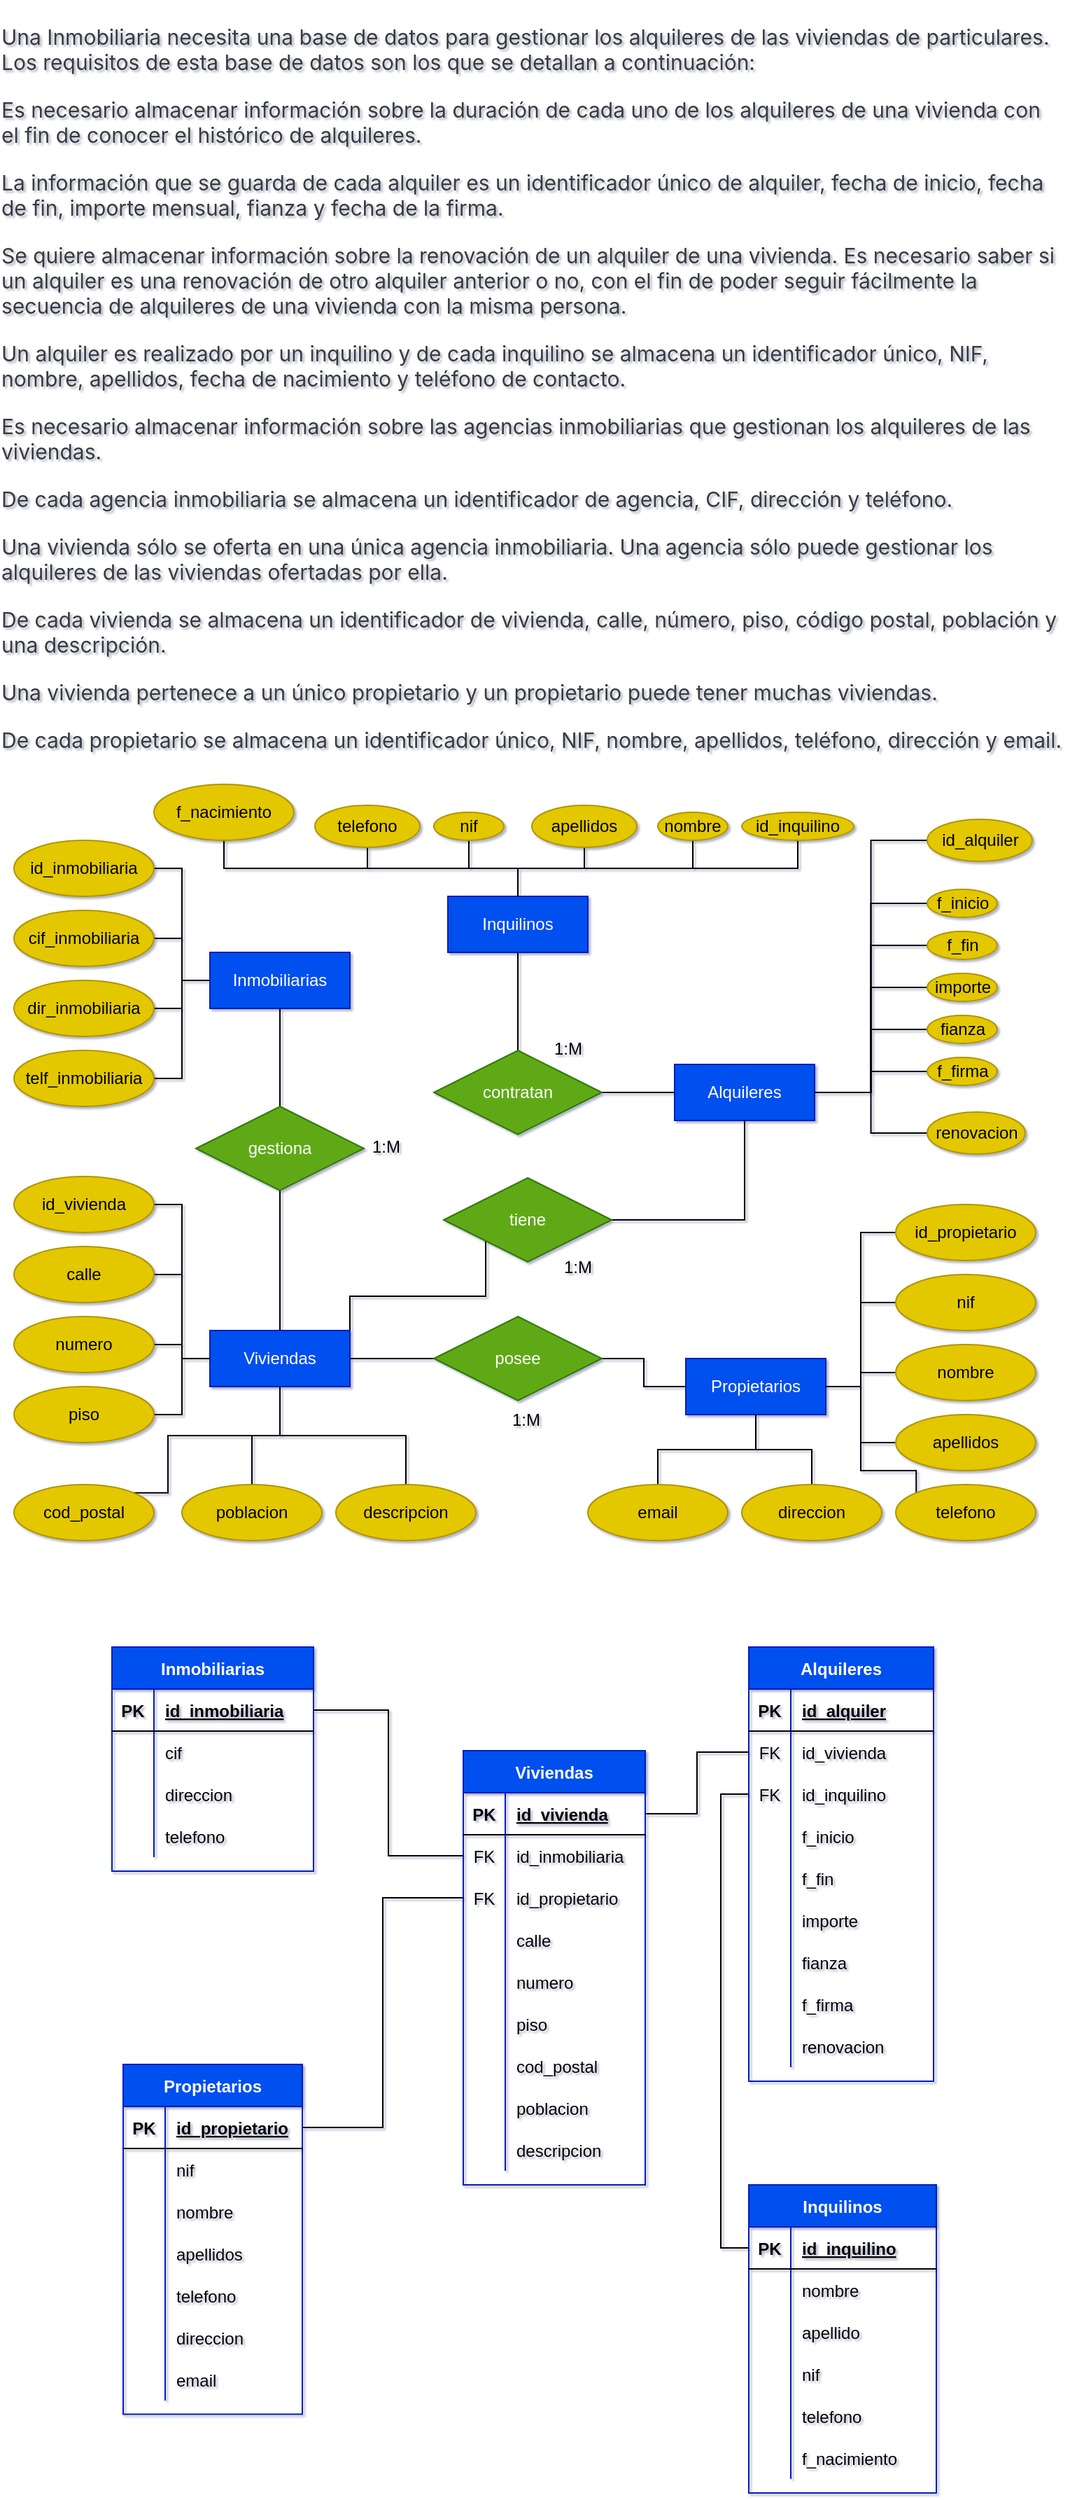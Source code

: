 <mxfile version="19.0.3" type="device"><diagram id="tb8XVZXAovIeaZtKR_1m" name="Página-1"><mxGraphModel dx="1097" dy="848" grid="0" gridSize="10" guides="1" tooltips="1" connect="1" arrows="1" fold="1" page="1" pageScale="1" pageWidth="827" pageHeight="1169" math="0" shadow="1"><root><mxCell id="0"/><mxCell id="1" parent="0"/><mxCell id="rNd7dH2rHj7aHez-jPU1-3" value="&lt;p style=&quot;box-sizing: border-box; margin-top: 0px; margin-bottom: 1rem; color: rgb(55, 58, 60); font-family: -apple-system, BlinkMacSystemFont, &amp;quot;Segoe UI&amp;quot;, Roboto, &amp;quot;Helvetica Neue&amp;quot;, Arial, sans-serif, &amp;quot;Apple Color Emoji&amp;quot;, &amp;quot;Segoe UI Emoji&amp;quot;, &amp;quot;Segoe UI Symbol&amp;quot;; font-size: 15px; text-align: left;&quot;&gt;Una Inmobiliaria necesita una base de datos para gestionar los alquileres de las viviendas de particulares. Los requisitos de esta base de datos son los que se detallan a continuación:&lt;/p&gt;&lt;p style=&quot;box-sizing: border-box; margin-top: 0px; margin-bottom: 1rem; color: rgb(55, 58, 60); font-family: -apple-system, BlinkMacSystemFont, &amp;quot;Segoe UI&amp;quot;, Roboto, &amp;quot;Helvetica Neue&amp;quot;, Arial, sans-serif, &amp;quot;Apple Color Emoji&amp;quot;, &amp;quot;Segoe UI Emoji&amp;quot;, &amp;quot;Segoe UI Symbol&amp;quot;; font-size: 15px; text-align: left;&quot;&gt;Es necesario almacenar información sobre la duración de cada uno de los alquileres de una vivienda con el fin de conocer el histórico de alquileres.&lt;/p&gt;&lt;p style=&quot;box-sizing: border-box; margin-top: 0px; margin-bottom: 1rem; color: rgb(55, 58, 60); font-family: -apple-system, BlinkMacSystemFont, &amp;quot;Segoe UI&amp;quot;, Roboto, &amp;quot;Helvetica Neue&amp;quot;, Arial, sans-serif, &amp;quot;Apple Color Emoji&amp;quot;, &amp;quot;Segoe UI Emoji&amp;quot;, &amp;quot;Segoe UI Symbol&amp;quot;; font-size: 15px; text-align: left;&quot;&gt;La información que se guarda de cada alquiler es un identificador único de alquiler, fecha de inicio, fecha de fin, importe mensual, fianza y fecha de la firma.&lt;/p&gt;&lt;p style=&quot;box-sizing: border-box; margin-top: 0px; margin-bottom: 1rem; color: rgb(55, 58, 60); font-family: -apple-system, BlinkMacSystemFont, &amp;quot;Segoe UI&amp;quot;, Roboto, &amp;quot;Helvetica Neue&amp;quot;, Arial, sans-serif, &amp;quot;Apple Color Emoji&amp;quot;, &amp;quot;Segoe UI Emoji&amp;quot;, &amp;quot;Segoe UI Symbol&amp;quot;; font-size: 15px; text-align: left;&quot;&gt;Se quiere almacenar información sobre la renovación de un alquiler de una vivienda. Es necesario saber si un alquiler es una renovación de otro alquiler anterior o no, con el fin de poder seguir fácilmente la secuencia de alquileres de una vivienda con la misma persona.&lt;/p&gt;&lt;p style=&quot;box-sizing: border-box; margin-top: 0px; margin-bottom: 1rem; color: rgb(55, 58, 60); font-family: -apple-system, BlinkMacSystemFont, &amp;quot;Segoe UI&amp;quot;, Roboto, &amp;quot;Helvetica Neue&amp;quot;, Arial, sans-serif, &amp;quot;Apple Color Emoji&amp;quot;, &amp;quot;Segoe UI Emoji&amp;quot;, &amp;quot;Segoe UI Symbol&amp;quot;; font-size: 15px; text-align: left;&quot;&gt;Un alquiler es realizado por un inquilino y de cada inquilino se almacena un identificador único, NIF, nombre, apellidos, fecha de nacimiento y teléfono de contacto.&lt;/p&gt;&lt;p style=&quot;box-sizing: border-box; margin-top: 0px; margin-bottom: 1rem; color: rgb(55, 58, 60); font-family: -apple-system, BlinkMacSystemFont, &amp;quot;Segoe UI&amp;quot;, Roboto, &amp;quot;Helvetica Neue&amp;quot;, Arial, sans-serif, &amp;quot;Apple Color Emoji&amp;quot;, &amp;quot;Segoe UI Emoji&amp;quot;, &amp;quot;Segoe UI Symbol&amp;quot;; font-size: 15px; text-align: left;&quot;&gt;Es necesario almacenar información sobre las agencias inmobiliarias que gestionan los alquileres de las viviendas.&lt;/p&gt;&lt;p style=&quot;box-sizing: border-box; margin-top: 0px; margin-bottom: 1rem; color: rgb(55, 58, 60); font-family: -apple-system, BlinkMacSystemFont, &amp;quot;Segoe UI&amp;quot;, Roboto, &amp;quot;Helvetica Neue&amp;quot;, Arial, sans-serif, &amp;quot;Apple Color Emoji&amp;quot;, &amp;quot;Segoe UI Emoji&amp;quot;, &amp;quot;Segoe UI Symbol&amp;quot;; font-size: 15px; text-align: left;&quot;&gt;De cada agencia inmobiliaria se almacena un identificador de agencia, CIF, dirección y teléfono.&lt;/p&gt;&lt;p style=&quot;box-sizing: border-box; margin-top: 0px; margin-bottom: 1rem; color: rgb(55, 58, 60); font-family: -apple-system, BlinkMacSystemFont, &amp;quot;Segoe UI&amp;quot;, Roboto, &amp;quot;Helvetica Neue&amp;quot;, Arial, sans-serif, &amp;quot;Apple Color Emoji&amp;quot;, &amp;quot;Segoe UI Emoji&amp;quot;, &amp;quot;Segoe UI Symbol&amp;quot;; font-size: 15px; text-align: left;&quot; id=&quot;yui_3_17_2_1_1658486336616_41&quot;&gt;Una vivienda sólo se oferta en una única agencia inmobiliaria. Una agencia sólo puede gestionar los alquileres de las viviendas ofertadas por ella.&lt;/p&gt;&lt;p style=&quot;box-sizing: border-box; margin-top: 0px; margin-bottom: 1rem; color: rgb(55, 58, 60); font-family: -apple-system, BlinkMacSystemFont, &amp;quot;Segoe UI&amp;quot;, Roboto, &amp;quot;Helvetica Neue&amp;quot;, Arial, sans-serif, &amp;quot;Apple Color Emoji&amp;quot;, &amp;quot;Segoe UI Emoji&amp;quot;, &amp;quot;Segoe UI Symbol&amp;quot;; font-size: 15px; text-align: left;&quot;&gt;De cada vivienda se almacena un identificador de vivienda, calle, número, piso, código postal, población y una descripción.&lt;/p&gt;&lt;p style=&quot;box-sizing: border-box; margin-top: 0px; margin-bottom: 1rem; color: rgb(55, 58, 60); font-family: -apple-system, BlinkMacSystemFont, &amp;quot;Segoe UI&amp;quot;, Roboto, &amp;quot;Helvetica Neue&amp;quot;, Arial, sans-serif, &amp;quot;Apple Color Emoji&amp;quot;, &amp;quot;Segoe UI Emoji&amp;quot;, &amp;quot;Segoe UI Symbol&amp;quot;; font-size: 15px; text-align: left;&quot;&gt;Una vivienda pertenece a un único propietario y un propietario puede tener muchas viviendas.&lt;/p&gt;&lt;p style=&quot;box-sizing: border-box; margin-top: 0px; margin-bottom: 1rem; color: rgb(55, 58, 60); font-family: -apple-system, BlinkMacSystemFont, &amp;quot;Segoe UI&amp;quot;, Roboto, &amp;quot;Helvetica Neue&amp;quot;, Arial, sans-serif, &amp;quot;Apple Color Emoji&amp;quot;, &amp;quot;Segoe UI Emoji&amp;quot;, &amp;quot;Segoe UI Symbol&amp;quot;; font-size: 15px; text-align: left;&quot;&gt;De cada propietario se almacena un identificador único, NIF, nombre, apellidos, teléfono, dirección y email.&lt;/p&gt;" style="text;html=1;strokeColor=none;fillColor=none;align=center;verticalAlign=middle;whiteSpace=wrap;rounded=0;" vertex="1" parent="1"><mxGeometry x="40" y="40" width="760" height="570" as="geometry"/></mxCell><mxCell id="rNd7dH2rHj7aHez-jPU1-68" style="edgeStyle=orthogonalEdgeStyle;rounded=0;orthogonalLoop=1;jettySize=auto;html=1;exitX=1;exitY=0.5;exitDx=0;exitDy=0;entryX=0;entryY=0.5;entryDx=0;entryDy=0;endArrow=none;endFill=0;" edge="1" parent="1" source="rNd7dH2rHj7aHez-jPU1-4" target="rNd7dH2rHj7aHez-jPU1-34"><mxGeometry relative="1" as="geometry"><mxPoint x="350" y="1020" as="targetPoint"/></mxGeometry></mxCell><mxCell id="rNd7dH2rHj7aHez-jPU1-71" style="edgeStyle=orthogonalEdgeStyle;rounded=0;orthogonalLoop=1;jettySize=auto;html=1;exitX=1;exitY=0;exitDx=0;exitDy=0;entryX=0;entryY=1;entryDx=0;entryDy=0;endArrow=none;endFill=0;" edge="1" parent="1" source="rNd7dH2rHj7aHez-jPU1-4" target="rNd7dH2rHj7aHez-jPU1-70"><mxGeometry relative="1" as="geometry"/></mxCell><mxCell id="rNd7dH2rHj7aHez-jPU1-81" style="edgeStyle=orthogonalEdgeStyle;rounded=0;orthogonalLoop=1;jettySize=auto;html=1;exitX=0.5;exitY=1;exitDx=0;exitDy=0;entryX=0.5;entryY=0;entryDx=0;entryDy=0;endArrow=none;endFill=0;" edge="1" parent="1" source="rNd7dH2rHj7aHez-jPU1-4" target="rNd7dH2rHj7aHez-jPU1-32"><mxGeometry relative="1" as="geometry"/></mxCell><mxCell id="rNd7dH2rHj7aHez-jPU1-82" style="edgeStyle=orthogonalEdgeStyle;rounded=0;orthogonalLoop=1;jettySize=auto;html=1;exitX=0.5;exitY=1;exitDx=0;exitDy=0;entryX=0.5;entryY=0;entryDx=0;entryDy=0;endArrow=none;endFill=0;" edge="1" parent="1" source="rNd7dH2rHj7aHez-jPU1-4" target="rNd7dH2rHj7aHez-jPU1-31"><mxGeometry relative="1" as="geometry"/></mxCell><mxCell id="rNd7dH2rHj7aHez-jPU1-83" style="edgeStyle=orthogonalEdgeStyle;rounded=0;orthogonalLoop=1;jettySize=auto;html=1;exitX=0.5;exitY=1;exitDx=0;exitDy=0;entryX=1;entryY=0;entryDx=0;entryDy=0;endArrow=none;endFill=0;" edge="1" parent="1" source="rNd7dH2rHj7aHez-jPU1-4" target="rNd7dH2rHj7aHez-jPU1-30"><mxGeometry relative="1" as="geometry"><Array as="points"><mxPoint x="240" y="1065"/><mxPoint x="160" y="1065"/><mxPoint x="160" y="1106"/></Array></mxGeometry></mxCell><mxCell id="rNd7dH2rHj7aHez-jPU1-4" value="Viviendas" style="whiteSpace=wrap;html=1;align=center;labelBackgroundColor=none;fillColor=#0050ef;fontColor=#ffffff;strokeColor=#001DBC;" vertex="1" parent="1"><mxGeometry x="190" y="990" width="100" height="40" as="geometry"/></mxCell><mxCell id="rNd7dH2rHj7aHez-jPU1-96" style="edgeStyle=orthogonalEdgeStyle;rounded=0;orthogonalLoop=1;jettySize=auto;html=1;exitX=1;exitY=0.5;exitDx=0;exitDy=0;entryX=0;entryY=0.5;entryDx=0;entryDy=0;endArrow=none;endFill=0;" edge="1" parent="1" source="rNd7dH2rHj7aHez-jPU1-5" target="rNd7dH2rHj7aHez-jPU1-19"><mxGeometry relative="1" as="geometry"/></mxCell><mxCell id="rNd7dH2rHj7aHez-jPU1-5" value="Alquileres" style="whiteSpace=wrap;html=1;align=center;labelBackgroundColor=none;fillColor=#0050ef;fontColor=#ffffff;strokeColor=#001DBC;" vertex="1" parent="1"><mxGeometry x="522" y="800" width="100" height="40" as="geometry"/></mxCell><mxCell id="rNd7dH2rHj7aHez-jPU1-64" style="edgeStyle=orthogonalEdgeStyle;rounded=0;orthogonalLoop=1;jettySize=auto;html=1;exitX=0.5;exitY=1;exitDx=0;exitDy=0;entryX=0.5;entryY=0;entryDx=0;entryDy=0;endArrow=none;endFill=0;" edge="1" parent="1" source="rNd7dH2rHj7aHez-jPU1-6" target="rNd7dH2rHj7aHez-jPU1-50"><mxGeometry relative="1" as="geometry"/></mxCell><mxCell id="rNd7dH2rHj7aHez-jPU1-6" value="Inquilinos" style="whiteSpace=wrap;html=1;align=center;labelBackgroundColor=none;fillColor=#0050ef;fontColor=#ffffff;strokeColor=#001DBC;" vertex="1" parent="1"><mxGeometry x="360" y="680" width="100" height="40" as="geometry"/></mxCell><mxCell id="rNd7dH2rHj7aHez-jPU1-66" style="edgeStyle=orthogonalEdgeStyle;rounded=0;orthogonalLoop=1;jettySize=auto;html=1;exitX=0.5;exitY=1;exitDx=0;exitDy=0;entryX=0.5;entryY=0;entryDx=0;entryDy=0;endArrow=none;endFill=0;" edge="1" parent="1" source="rNd7dH2rHj7aHez-jPU1-7" target="rNd7dH2rHj7aHez-jPU1-25"><mxGeometry relative="1" as="geometry"/></mxCell><mxCell id="rNd7dH2rHj7aHez-jPU1-7" value="Inmobiliarias" style="whiteSpace=wrap;html=1;align=center;labelBackgroundColor=none;fillColor=#0050ef;fontColor=#ffffff;strokeColor=#001DBC;" vertex="1" parent="1"><mxGeometry x="190" y="720" width="100" height="40" as="geometry"/></mxCell><mxCell id="rNd7dH2rHj7aHez-jPU1-69" style="edgeStyle=orthogonalEdgeStyle;rounded=0;orthogonalLoop=1;jettySize=auto;html=1;exitX=0;exitY=0.5;exitDx=0;exitDy=0;entryX=1;entryY=0.5;entryDx=0;entryDy=0;endArrow=none;endFill=0;" edge="1" parent="1" source="rNd7dH2rHj7aHez-jPU1-8" target="rNd7dH2rHj7aHez-jPU1-34"><mxGeometry relative="1" as="geometry"/></mxCell><mxCell id="rNd7dH2rHj7aHez-jPU1-8" value="Propietarios" style="whiteSpace=wrap;html=1;align=center;labelBackgroundColor=none;fillColor=#0050ef;fontColor=#ffffff;strokeColor=#001DBC;" vertex="1" parent="1"><mxGeometry x="530" y="1010" width="100" height="40" as="geometry"/></mxCell><mxCell id="rNd7dH2rHj7aHez-jPU1-15" style="edgeStyle=orthogonalEdgeStyle;rounded=0;orthogonalLoop=1;jettySize=auto;html=1;exitX=1;exitY=0.5;exitDx=0;exitDy=0;entryX=0;entryY=0.5;entryDx=0;entryDy=0;endArrow=none;endFill=0;" edge="1" parent="1" source="rNd7dH2rHj7aHez-jPU1-10" target="rNd7dH2rHj7aHez-jPU1-7"><mxGeometry relative="1" as="geometry"/></mxCell><mxCell id="rNd7dH2rHj7aHez-jPU1-10" value="id_inmobiliaria" style="ellipse;whiteSpace=wrap;html=1;align=center;labelBackgroundColor=none;fillColor=#e3c800;fontColor=#000000;strokeColor=#B09500;" vertex="1" parent="1"><mxGeometry x="50" y="640" width="100" height="40" as="geometry"/></mxCell><mxCell id="rNd7dH2rHj7aHez-jPU1-18" style="edgeStyle=orthogonalEdgeStyle;rounded=0;orthogonalLoop=1;jettySize=auto;html=1;exitX=1;exitY=0.5;exitDx=0;exitDy=0;entryX=0;entryY=0.5;entryDx=0;entryDy=0;endArrow=none;endFill=0;" edge="1" parent="1" source="rNd7dH2rHj7aHez-jPU1-11" target="rNd7dH2rHj7aHez-jPU1-7"><mxGeometry relative="1" as="geometry"/></mxCell><mxCell id="rNd7dH2rHj7aHez-jPU1-11" value="cif_inmobiliaria" style="ellipse;whiteSpace=wrap;html=1;align=center;labelBackgroundColor=none;fillColor=#e3c800;fontColor=#000000;strokeColor=#B09500;" vertex="1" parent="1"><mxGeometry x="50" y="690" width="100" height="40" as="geometry"/></mxCell><mxCell id="rNd7dH2rHj7aHez-jPU1-17" style="edgeStyle=orthogonalEdgeStyle;rounded=0;orthogonalLoop=1;jettySize=auto;html=1;exitX=1;exitY=0.5;exitDx=0;exitDy=0;entryX=0;entryY=0.5;entryDx=0;entryDy=0;endArrow=none;endFill=0;" edge="1" parent="1" source="rNd7dH2rHj7aHez-jPU1-12" target="rNd7dH2rHj7aHez-jPU1-7"><mxGeometry relative="1" as="geometry"/></mxCell><mxCell id="rNd7dH2rHj7aHez-jPU1-12" value="dir_inmobiliaria" style="ellipse;whiteSpace=wrap;html=1;align=center;labelBackgroundColor=none;fillColor=#e3c800;fontColor=#000000;strokeColor=#B09500;" vertex="1" parent="1"><mxGeometry x="50" y="740" width="100" height="40" as="geometry"/></mxCell><mxCell id="rNd7dH2rHj7aHez-jPU1-16" style="edgeStyle=orthogonalEdgeStyle;rounded=0;orthogonalLoop=1;jettySize=auto;html=1;exitX=1;exitY=0.5;exitDx=0;exitDy=0;entryX=0;entryY=0.5;entryDx=0;entryDy=0;endArrow=none;endFill=0;" edge="1" parent="1" source="rNd7dH2rHj7aHez-jPU1-13" target="rNd7dH2rHj7aHez-jPU1-7"><mxGeometry relative="1" as="geometry"/></mxCell><mxCell id="rNd7dH2rHj7aHez-jPU1-13" value="telf_inmobiliaria" style="ellipse;whiteSpace=wrap;html=1;align=center;labelBackgroundColor=none;fillColor=#e3c800;fontColor=#000000;strokeColor=#B09500;" vertex="1" parent="1"><mxGeometry x="50" y="790" width="100" height="40" as="geometry"/></mxCell><mxCell id="rNd7dH2rHj7aHez-jPU1-19" value="id_alquiler" style="ellipse;whiteSpace=wrap;html=1;align=center;labelBackgroundColor=none;fillColor=#e3c800;fontColor=#000000;strokeColor=#B09500;" vertex="1" parent="1"><mxGeometry x="702.5" y="625" width="75" height="30" as="geometry"/></mxCell><mxCell id="rNd7dH2rHj7aHez-jPU1-97" style="edgeStyle=orthogonalEdgeStyle;rounded=0;orthogonalLoop=1;jettySize=auto;html=1;exitX=0;exitY=0.5;exitDx=0;exitDy=0;entryX=1;entryY=0.5;entryDx=0;entryDy=0;endArrow=none;endFill=0;" edge="1" parent="1" source="rNd7dH2rHj7aHez-jPU1-20" target="rNd7dH2rHj7aHez-jPU1-5"><mxGeometry relative="1" as="geometry"/></mxCell><mxCell id="rNd7dH2rHj7aHez-jPU1-20" value="f_inicio" style="ellipse;whiteSpace=wrap;html=1;align=center;labelBackgroundColor=none;fillColor=#e3c800;fontColor=#000000;strokeColor=#B09500;" vertex="1" parent="1"><mxGeometry x="702.5" y="675" width="50" height="20" as="geometry"/></mxCell><mxCell id="rNd7dH2rHj7aHez-jPU1-98" style="edgeStyle=orthogonalEdgeStyle;rounded=0;orthogonalLoop=1;jettySize=auto;html=1;exitX=0;exitY=0.5;exitDx=0;exitDy=0;entryX=1;entryY=0.5;entryDx=0;entryDy=0;endArrow=none;endFill=0;" edge="1" parent="1" source="rNd7dH2rHj7aHez-jPU1-21" target="rNd7dH2rHj7aHez-jPU1-5"><mxGeometry relative="1" as="geometry"/></mxCell><mxCell id="rNd7dH2rHj7aHez-jPU1-21" value="f_fin" style="ellipse;whiteSpace=wrap;html=1;align=center;labelBackgroundColor=none;fillColor=#e3c800;fontColor=#000000;strokeColor=#B09500;" vertex="1" parent="1"><mxGeometry x="702.5" y="705" width="50" height="20" as="geometry"/></mxCell><mxCell id="rNd7dH2rHj7aHez-jPU1-99" style="edgeStyle=orthogonalEdgeStyle;rounded=0;orthogonalLoop=1;jettySize=auto;html=1;exitX=0;exitY=0.5;exitDx=0;exitDy=0;entryX=1;entryY=0.5;entryDx=0;entryDy=0;endArrow=none;endFill=0;" edge="1" parent="1" source="rNd7dH2rHj7aHez-jPU1-22" target="rNd7dH2rHj7aHez-jPU1-5"><mxGeometry relative="1" as="geometry"/></mxCell><mxCell id="rNd7dH2rHj7aHez-jPU1-22" value="importe" style="ellipse;whiteSpace=wrap;html=1;align=center;labelBackgroundColor=none;fillColor=#e3c800;fontColor=#000000;strokeColor=#B09500;" vertex="1" parent="1"><mxGeometry x="702.5" y="735" width="50" height="20" as="geometry"/></mxCell><mxCell id="rNd7dH2rHj7aHez-jPU1-100" style="edgeStyle=orthogonalEdgeStyle;rounded=0;orthogonalLoop=1;jettySize=auto;html=1;exitX=0;exitY=0.5;exitDx=0;exitDy=0;entryX=1;entryY=0.5;entryDx=0;entryDy=0;endArrow=none;endFill=0;" edge="1" parent="1" source="rNd7dH2rHj7aHez-jPU1-23" target="rNd7dH2rHj7aHez-jPU1-5"><mxGeometry relative="1" as="geometry"/></mxCell><mxCell id="rNd7dH2rHj7aHez-jPU1-23" value="fianza" style="ellipse;whiteSpace=wrap;html=1;align=center;labelBackgroundColor=none;fillColor=#e3c800;fontColor=#000000;strokeColor=#B09500;" vertex="1" parent="1"><mxGeometry x="702.5" y="765" width="50" height="20" as="geometry"/></mxCell><mxCell id="rNd7dH2rHj7aHez-jPU1-101" style="edgeStyle=orthogonalEdgeStyle;rounded=0;orthogonalLoop=1;jettySize=auto;html=1;exitX=0;exitY=0.5;exitDx=0;exitDy=0;entryX=1;entryY=0.5;entryDx=0;entryDy=0;endArrow=none;endFill=0;" edge="1" parent="1" source="rNd7dH2rHj7aHez-jPU1-24" target="rNd7dH2rHj7aHez-jPU1-5"><mxGeometry relative="1" as="geometry"/></mxCell><mxCell id="rNd7dH2rHj7aHez-jPU1-24" value="f_firma" style="ellipse;whiteSpace=wrap;html=1;align=center;labelBackgroundColor=none;fillColor=#e3c800;fontColor=#000000;strokeColor=#B09500;" vertex="1" parent="1"><mxGeometry x="702.5" y="795" width="50" height="20" as="geometry"/></mxCell><mxCell id="rNd7dH2rHj7aHez-jPU1-67" style="edgeStyle=orthogonalEdgeStyle;rounded=0;orthogonalLoop=1;jettySize=auto;html=1;exitX=0.5;exitY=1;exitDx=0;exitDy=0;entryX=0.5;entryY=0;entryDx=0;entryDy=0;endArrow=none;endFill=0;" edge="1" parent="1" source="rNd7dH2rHj7aHez-jPU1-25" target="rNd7dH2rHj7aHez-jPU1-4"><mxGeometry relative="1" as="geometry"><mxPoint x="240" y="900" as="sourcePoint"/></mxGeometry></mxCell><mxCell id="rNd7dH2rHj7aHez-jPU1-25" value="gestiona" style="shape=rhombus;perimeter=rhombusPerimeter;whiteSpace=wrap;html=1;align=center;labelBackgroundColor=none;fillColor=#60a917;fontColor=#ffffff;strokeColor=#2D7600;" vertex="1" parent="1"><mxGeometry x="180" y="830" width="120" height="60" as="geometry"/></mxCell><mxCell id="rNd7dH2rHj7aHez-jPU1-87" style="edgeStyle=orthogonalEdgeStyle;rounded=0;orthogonalLoop=1;jettySize=auto;html=1;exitX=1;exitY=0.5;exitDx=0;exitDy=0;entryX=0;entryY=0.5;entryDx=0;entryDy=0;endArrow=none;endFill=0;" edge="1" parent="1" source="rNd7dH2rHj7aHez-jPU1-26" target="rNd7dH2rHj7aHez-jPU1-4"><mxGeometry relative="1" as="geometry"/></mxCell><mxCell id="rNd7dH2rHj7aHez-jPU1-26" value="id_vivienda" style="ellipse;whiteSpace=wrap;html=1;align=center;labelBackgroundColor=none;fillColor=#e3c800;fontColor=#000000;strokeColor=#B09500;" vertex="1" parent="1"><mxGeometry x="50" y="880" width="100" height="40" as="geometry"/></mxCell><mxCell id="rNd7dH2rHj7aHez-jPU1-86" style="edgeStyle=orthogonalEdgeStyle;rounded=0;orthogonalLoop=1;jettySize=auto;html=1;exitX=1;exitY=0.5;exitDx=0;exitDy=0;entryX=0;entryY=0.5;entryDx=0;entryDy=0;endArrow=none;endFill=0;" edge="1" parent="1" source="rNd7dH2rHj7aHez-jPU1-27" target="rNd7dH2rHj7aHez-jPU1-4"><mxGeometry relative="1" as="geometry"/></mxCell><mxCell id="rNd7dH2rHj7aHez-jPU1-27" value="calle" style="ellipse;whiteSpace=wrap;html=1;align=center;labelBackgroundColor=none;fillColor=#e3c800;fontColor=#000000;strokeColor=#B09500;" vertex="1" parent="1"><mxGeometry x="50" y="930" width="100" height="40" as="geometry"/></mxCell><mxCell id="rNd7dH2rHj7aHez-jPU1-85" style="edgeStyle=orthogonalEdgeStyle;rounded=0;orthogonalLoop=1;jettySize=auto;html=1;exitX=1;exitY=0.5;exitDx=0;exitDy=0;entryX=0;entryY=0.5;entryDx=0;entryDy=0;endArrow=none;endFill=0;" edge="1" parent="1" source="rNd7dH2rHj7aHez-jPU1-28" target="rNd7dH2rHj7aHez-jPU1-4"><mxGeometry relative="1" as="geometry"/></mxCell><mxCell id="rNd7dH2rHj7aHez-jPU1-28" value="numero" style="ellipse;whiteSpace=wrap;html=1;align=center;labelBackgroundColor=none;fillColor=#e3c800;fontColor=#000000;strokeColor=#B09500;" vertex="1" parent="1"><mxGeometry x="50" y="980" width="100" height="40" as="geometry"/></mxCell><mxCell id="rNd7dH2rHj7aHez-jPU1-84" style="edgeStyle=orthogonalEdgeStyle;rounded=0;orthogonalLoop=1;jettySize=auto;html=1;exitX=1;exitY=0.5;exitDx=0;exitDy=0;entryX=0;entryY=0.5;entryDx=0;entryDy=0;endArrow=none;endFill=0;" edge="1" parent="1" source="rNd7dH2rHj7aHez-jPU1-29" target="rNd7dH2rHj7aHez-jPU1-4"><mxGeometry relative="1" as="geometry"/></mxCell><mxCell id="rNd7dH2rHj7aHez-jPU1-29" value="piso" style="ellipse;whiteSpace=wrap;html=1;align=center;labelBackgroundColor=none;fillColor=#e3c800;fontColor=#000000;strokeColor=#B09500;" vertex="1" parent="1"><mxGeometry x="50" y="1030" width="100" height="40" as="geometry"/></mxCell><mxCell id="rNd7dH2rHj7aHez-jPU1-30" value="cod_postal" style="ellipse;whiteSpace=wrap;html=1;align=center;labelBackgroundColor=none;fillColor=#e3c800;fontColor=#000000;strokeColor=#B09500;" vertex="1" parent="1"><mxGeometry x="50" y="1100" width="100" height="40" as="geometry"/></mxCell><mxCell id="rNd7dH2rHj7aHez-jPU1-31" value="poblacion" style="ellipse;whiteSpace=wrap;html=1;align=center;labelBackgroundColor=none;fillColor=#e3c800;fontColor=#000000;strokeColor=#B09500;" vertex="1" parent="1"><mxGeometry x="170" y="1100" width="100" height="40" as="geometry"/></mxCell><mxCell id="rNd7dH2rHj7aHez-jPU1-32" value="descripcion" style="ellipse;whiteSpace=wrap;html=1;align=center;labelBackgroundColor=none;fillColor=#e3c800;fontColor=#000000;strokeColor=#B09500;" vertex="1" parent="1"><mxGeometry x="280" y="1100" width="100" height="40" as="geometry"/></mxCell><mxCell id="rNd7dH2rHj7aHez-jPU1-34" value="posee" style="shape=rhombus;perimeter=rhombusPerimeter;whiteSpace=wrap;html=1;align=center;labelBackgroundColor=none;fillColor=#60a917;fontColor=#ffffff;strokeColor=#2D7600;" vertex="1" parent="1"><mxGeometry x="350" y="980" width="120" height="60" as="geometry"/></mxCell><mxCell id="rNd7dH2rHj7aHez-jPU1-73" style="edgeStyle=orthogonalEdgeStyle;rounded=0;orthogonalLoop=1;jettySize=auto;html=1;exitX=0;exitY=0.5;exitDx=0;exitDy=0;entryX=1;entryY=0.5;entryDx=0;entryDy=0;endArrow=none;endFill=0;" edge="1" parent="1" source="rNd7dH2rHj7aHez-jPU1-35" target="rNd7dH2rHj7aHez-jPU1-8"><mxGeometry relative="1" as="geometry"/></mxCell><mxCell id="rNd7dH2rHj7aHez-jPU1-35" value="id_propietario" style="ellipse;whiteSpace=wrap;html=1;align=center;labelBackgroundColor=none;fillColor=#e3c800;fontColor=#000000;strokeColor=#B09500;" vertex="1" parent="1"><mxGeometry x="680" y="900" width="100" height="40" as="geometry"/></mxCell><mxCell id="rNd7dH2rHj7aHez-jPU1-74" style="edgeStyle=orthogonalEdgeStyle;rounded=0;orthogonalLoop=1;jettySize=auto;html=1;exitX=0;exitY=0.5;exitDx=0;exitDy=0;endArrow=none;endFill=0;entryX=1;entryY=0.5;entryDx=0;entryDy=0;" edge="1" parent="1" source="rNd7dH2rHj7aHez-jPU1-36" target="rNd7dH2rHj7aHez-jPU1-8"><mxGeometry relative="1" as="geometry"><mxPoint x="670" y="1050" as="targetPoint"/></mxGeometry></mxCell><mxCell id="rNd7dH2rHj7aHez-jPU1-36" value="nif" style="ellipse;whiteSpace=wrap;html=1;align=center;labelBackgroundColor=none;fillColor=#e3c800;fontColor=#000000;strokeColor=#B09500;" vertex="1" parent="1"><mxGeometry x="680" y="950" width="100" height="40" as="geometry"/></mxCell><mxCell id="rNd7dH2rHj7aHez-jPU1-75" style="edgeStyle=orthogonalEdgeStyle;rounded=0;orthogonalLoop=1;jettySize=auto;html=1;exitX=0;exitY=0.5;exitDx=0;exitDy=0;entryX=1;entryY=0.5;entryDx=0;entryDy=0;endArrow=none;endFill=0;" edge="1" parent="1" source="rNd7dH2rHj7aHez-jPU1-37" target="rNd7dH2rHj7aHez-jPU1-8"><mxGeometry relative="1" as="geometry"/></mxCell><mxCell id="rNd7dH2rHj7aHez-jPU1-37" value="nombre" style="ellipse;whiteSpace=wrap;html=1;align=center;labelBackgroundColor=none;fillColor=#e3c800;fontColor=#000000;strokeColor=#B09500;" vertex="1" parent="1"><mxGeometry x="680" y="1000" width="100" height="40" as="geometry"/></mxCell><mxCell id="rNd7dH2rHj7aHez-jPU1-77" style="edgeStyle=orthogonalEdgeStyle;rounded=0;orthogonalLoop=1;jettySize=auto;html=1;exitX=0;exitY=0.5;exitDx=0;exitDy=0;entryX=1;entryY=0.5;entryDx=0;entryDy=0;endArrow=none;endFill=0;" edge="1" parent="1" source="rNd7dH2rHj7aHez-jPU1-38" target="rNd7dH2rHj7aHez-jPU1-8"><mxGeometry relative="1" as="geometry"/></mxCell><mxCell id="rNd7dH2rHj7aHez-jPU1-38" value="apellidos" style="ellipse;whiteSpace=wrap;html=1;align=center;labelBackgroundColor=none;fillColor=#e3c800;fontColor=#000000;strokeColor=#B09500;" vertex="1" parent="1"><mxGeometry x="680" y="1050" width="100" height="40" as="geometry"/></mxCell><mxCell id="rNd7dH2rHj7aHez-jPU1-78" style="edgeStyle=orthogonalEdgeStyle;rounded=0;orthogonalLoop=1;jettySize=auto;html=1;exitX=0;exitY=0;exitDx=0;exitDy=0;entryX=1;entryY=0.5;entryDx=0;entryDy=0;endArrow=none;endFill=0;" edge="1" parent="1" source="rNd7dH2rHj7aHez-jPU1-39" target="rNd7dH2rHj7aHez-jPU1-8"><mxGeometry relative="1" as="geometry"><Array as="points"><mxPoint x="695" y="1090"/><mxPoint x="655" y="1090"/><mxPoint x="655" y="1030"/></Array></mxGeometry></mxCell><mxCell id="rNd7dH2rHj7aHez-jPU1-39" value="telefono" style="ellipse;whiteSpace=wrap;html=1;align=center;labelBackgroundColor=none;fillColor=#e3c800;fontColor=#000000;strokeColor=#B09500;" vertex="1" parent="1"><mxGeometry x="680" y="1100" width="100" height="40" as="geometry"/></mxCell><mxCell id="rNd7dH2rHj7aHez-jPU1-80" style="edgeStyle=orthogonalEdgeStyle;rounded=0;orthogonalLoop=1;jettySize=auto;html=1;exitX=0.5;exitY=0;exitDx=0;exitDy=0;endArrow=none;endFill=0;entryX=0.5;entryY=1;entryDx=0;entryDy=0;" edge="1" parent="1" source="rNd7dH2rHj7aHez-jPU1-40" target="rNd7dH2rHj7aHez-jPU1-8"><mxGeometry relative="1" as="geometry"><mxPoint x="560" y="1060" as="targetPoint"/></mxGeometry></mxCell><mxCell id="rNd7dH2rHj7aHez-jPU1-40" value="email" style="ellipse;whiteSpace=wrap;html=1;align=center;labelBackgroundColor=none;fillColor=#e3c800;fontColor=#000000;strokeColor=#B09500;" vertex="1" parent="1"><mxGeometry x="460" y="1100" width="100" height="40" as="geometry"/></mxCell><mxCell id="rNd7dH2rHj7aHez-jPU1-79" style="edgeStyle=orthogonalEdgeStyle;rounded=0;orthogonalLoop=1;jettySize=auto;html=1;exitX=0.5;exitY=0;exitDx=0;exitDy=0;entryX=0.5;entryY=1;entryDx=0;entryDy=0;endArrow=none;endFill=0;" edge="1" parent="1" source="rNd7dH2rHj7aHez-jPU1-41" target="rNd7dH2rHj7aHez-jPU1-8"><mxGeometry relative="1" as="geometry"/></mxCell><mxCell id="rNd7dH2rHj7aHez-jPU1-41" value="direccion" style="ellipse;whiteSpace=wrap;html=1;align=center;labelBackgroundColor=none;fillColor=#e3c800;fontColor=#000000;strokeColor=#B09500;" vertex="1" parent="1"><mxGeometry x="570" y="1100" width="100" height="40" as="geometry"/></mxCell><mxCell id="rNd7dH2rHj7aHez-jPU1-56" style="edgeStyle=orthogonalEdgeStyle;rounded=0;orthogonalLoop=1;jettySize=auto;html=1;exitX=0.5;exitY=1;exitDx=0;exitDy=0;entryX=0.5;entryY=0;entryDx=0;entryDy=0;endArrow=none;endFill=0;" edge="1" parent="1" source="rNd7dH2rHj7aHez-jPU1-42" target="rNd7dH2rHj7aHez-jPU1-6"><mxGeometry relative="1" as="geometry"/></mxCell><mxCell id="rNd7dH2rHj7aHez-jPU1-42" value="id_inquilino" style="ellipse;whiteSpace=wrap;html=1;align=center;labelBackgroundColor=none;fillColor=#e3c800;fontColor=#000000;strokeColor=#B09500;" vertex="1" parent="1"><mxGeometry x="570" y="620" width="80" height="20" as="geometry"/></mxCell><mxCell id="rNd7dH2rHj7aHez-jPU1-53" style="edgeStyle=orthogonalEdgeStyle;rounded=0;orthogonalLoop=1;jettySize=auto;html=1;exitX=0.5;exitY=1;exitDx=0;exitDy=0;entryX=0.5;entryY=0;entryDx=0;entryDy=0;endArrow=none;endFill=0;" edge="1" parent="1" source="rNd7dH2rHj7aHez-jPU1-43" target="rNd7dH2rHj7aHez-jPU1-6"><mxGeometry relative="1" as="geometry"/></mxCell><mxCell id="rNd7dH2rHj7aHez-jPU1-43" value="nif" style="ellipse;whiteSpace=wrap;html=1;align=center;labelBackgroundColor=none;fillColor=#e3c800;fontColor=#000000;strokeColor=#B09500;" vertex="1" parent="1"><mxGeometry x="350" y="620" width="50" height="20" as="geometry"/></mxCell><mxCell id="rNd7dH2rHj7aHez-jPU1-55" style="edgeStyle=orthogonalEdgeStyle;rounded=0;orthogonalLoop=1;jettySize=auto;html=1;exitX=0.5;exitY=1;exitDx=0;exitDy=0;entryX=0.5;entryY=0;entryDx=0;entryDy=0;endArrow=none;endFill=0;" edge="1" parent="1" source="rNd7dH2rHj7aHez-jPU1-44" target="rNd7dH2rHj7aHez-jPU1-6"><mxGeometry relative="1" as="geometry"/></mxCell><mxCell id="rNd7dH2rHj7aHez-jPU1-44" value="nombre" style="ellipse;whiteSpace=wrap;html=1;align=center;labelBackgroundColor=none;fillColor=#e3c800;fontColor=#000000;strokeColor=#B09500;" vertex="1" parent="1"><mxGeometry x="510" y="620" width="50" height="20" as="geometry"/></mxCell><mxCell id="rNd7dH2rHj7aHez-jPU1-54" style="edgeStyle=orthogonalEdgeStyle;rounded=0;orthogonalLoop=1;jettySize=auto;html=1;exitX=0.5;exitY=1;exitDx=0;exitDy=0;entryX=0.5;entryY=0;entryDx=0;entryDy=0;endArrow=none;endFill=0;" edge="1" parent="1" source="rNd7dH2rHj7aHez-jPU1-45" target="rNd7dH2rHj7aHez-jPU1-6"><mxGeometry relative="1" as="geometry"><Array as="points"><mxPoint x="458" y="660"/><mxPoint x="410" y="660"/></Array></mxGeometry></mxCell><mxCell id="rNd7dH2rHj7aHez-jPU1-45" value="apellidos" style="ellipse;whiteSpace=wrap;html=1;align=center;labelBackgroundColor=none;fillColor=#e3c800;fontColor=#000000;strokeColor=#B09500;" vertex="1" parent="1"><mxGeometry x="420" y="615" width="75" height="30" as="geometry"/></mxCell><mxCell id="rNd7dH2rHj7aHez-jPU1-51" style="edgeStyle=orthogonalEdgeStyle;rounded=0;orthogonalLoop=1;jettySize=auto;html=1;exitX=0.5;exitY=1;exitDx=0;exitDy=0;entryX=0.5;entryY=0;entryDx=0;entryDy=0;endArrow=none;endFill=0;" edge="1" parent="1" source="rNd7dH2rHj7aHez-jPU1-46" target="rNd7dH2rHj7aHez-jPU1-6"><mxGeometry relative="1" as="geometry"/></mxCell><mxCell id="rNd7dH2rHj7aHez-jPU1-46" value="f_nacimiento" style="ellipse;whiteSpace=wrap;html=1;align=center;labelBackgroundColor=none;fillColor=#e3c800;fontColor=#000000;strokeColor=#B09500;" vertex="1" parent="1"><mxGeometry x="150" y="600" width="100" height="40" as="geometry"/></mxCell><mxCell id="rNd7dH2rHj7aHez-jPU1-52" style="edgeStyle=orthogonalEdgeStyle;rounded=0;orthogonalLoop=1;jettySize=auto;html=1;exitX=0.5;exitY=1;exitDx=0;exitDy=0;endArrow=none;endFill=0;" edge="1" parent="1" source="rNd7dH2rHj7aHez-jPU1-47" target="rNd7dH2rHj7aHez-jPU1-6"><mxGeometry relative="1" as="geometry"><Array as="points"><mxPoint x="303" y="660"/><mxPoint x="410" y="660"/></Array></mxGeometry></mxCell><mxCell id="rNd7dH2rHj7aHez-jPU1-47" value="telefono" style="ellipse;whiteSpace=wrap;html=1;align=center;labelBackgroundColor=none;fillColor=#e3c800;fontColor=#000000;strokeColor=#B09500;" vertex="1" parent="1"><mxGeometry x="265" y="615" width="75" height="30" as="geometry"/></mxCell><mxCell id="rNd7dH2rHj7aHez-jPU1-102" style="edgeStyle=orthogonalEdgeStyle;rounded=0;orthogonalLoop=1;jettySize=auto;html=1;exitX=0;exitY=0.5;exitDx=0;exitDy=0;entryX=1;entryY=0.5;entryDx=0;entryDy=0;endArrow=none;endFill=0;" edge="1" parent="1" source="rNd7dH2rHj7aHez-jPU1-49" target="rNd7dH2rHj7aHez-jPU1-5"><mxGeometry relative="1" as="geometry"/></mxCell><mxCell id="rNd7dH2rHj7aHez-jPU1-49" value="renovacion" style="ellipse;whiteSpace=wrap;html=1;align=center;labelBackgroundColor=none;fillColor=#e3c800;fontColor=#000000;strokeColor=#B09500;" vertex="1" parent="1"><mxGeometry x="702.5" y="834" width="70" height="30" as="geometry"/></mxCell><mxCell id="rNd7dH2rHj7aHez-jPU1-65" style="edgeStyle=orthogonalEdgeStyle;rounded=0;orthogonalLoop=1;jettySize=auto;html=1;exitX=1;exitY=0.5;exitDx=0;exitDy=0;entryX=0;entryY=0.5;entryDx=0;entryDy=0;endArrow=none;endFill=0;" edge="1" parent="1" source="rNd7dH2rHj7aHez-jPU1-50" target="rNd7dH2rHj7aHez-jPU1-5"><mxGeometry relative="1" as="geometry"/></mxCell><mxCell id="rNd7dH2rHj7aHez-jPU1-72" style="edgeStyle=orthogonalEdgeStyle;rounded=0;orthogonalLoop=1;jettySize=auto;html=1;exitX=1;exitY=0.5;exitDx=0;exitDy=0;entryX=0.5;entryY=1;entryDx=0;entryDy=0;endArrow=none;endFill=0;" edge="1" parent="1" source="rNd7dH2rHj7aHez-jPU1-70" target="rNd7dH2rHj7aHez-jPU1-5"><mxGeometry relative="1" as="geometry"/></mxCell><mxCell id="rNd7dH2rHj7aHez-jPU1-89" value="1:M" style="text;strokeColor=none;fillColor=none;spacingLeft=4;spacingRight=4;overflow=hidden;rotatable=0;points=[[0,0.5],[1,0.5]];portConstraint=eastwest;fontSize=12;labelBackgroundColor=none;" vertex="1" parent="1"><mxGeometry x="400" y="1040" width="40" height="30" as="geometry"/></mxCell><mxCell id="rNd7dH2rHj7aHez-jPU1-90" value="1:M" style="text;strokeColor=none;fillColor=none;spacingLeft=4;spacingRight=4;overflow=hidden;rotatable=0;points=[[0,0.5],[1,0.5]];portConstraint=eastwest;fontSize=12;labelBackgroundColor=none;" vertex="1" parent="1"><mxGeometry x="300" y="845" width="40" height="30" as="geometry"/></mxCell><mxCell id="rNd7dH2rHj7aHez-jPU1-93" value="" style="group" vertex="1" connectable="0" parent="1"><mxGeometry x="350" y="775" width="120" height="75" as="geometry"/></mxCell><mxCell id="rNd7dH2rHj7aHez-jPU1-50" value="contratan" style="shape=rhombus;perimeter=rhombusPerimeter;whiteSpace=wrap;html=1;align=center;labelBackgroundColor=none;fillColor=#60a917;fontColor=#ffffff;strokeColor=#2D7600;" vertex="1" parent="rNd7dH2rHj7aHez-jPU1-93"><mxGeometry y="15" width="120" height="60" as="geometry"/></mxCell><mxCell id="rNd7dH2rHj7aHez-jPU1-88" value="1:M" style="text;strokeColor=none;fillColor=none;spacingLeft=4;spacingRight=4;overflow=hidden;rotatable=0;points=[[0,0.5],[1,0.5]];portConstraint=eastwest;fontSize=12;labelBackgroundColor=none;" vertex="1" parent="rNd7dH2rHj7aHez-jPU1-93"><mxGeometry x="80" width="40" height="30" as="geometry"/></mxCell><mxCell id="rNd7dH2rHj7aHez-jPU1-94" value="" style="group" vertex="1" connectable="0" parent="1"><mxGeometry x="357" y="881" width="120" height="80" as="geometry"/></mxCell><mxCell id="rNd7dH2rHj7aHez-jPU1-70" value="tiene" style="shape=rhombus;perimeter=rhombusPerimeter;whiteSpace=wrap;html=1;align=center;labelBackgroundColor=none;fillColor=#60a917;fontColor=#ffffff;strokeColor=#2D7600;" vertex="1" parent="rNd7dH2rHj7aHez-jPU1-94"><mxGeometry width="120" height="60" as="geometry"/></mxCell><mxCell id="rNd7dH2rHj7aHez-jPU1-92" value="1:M" style="text;strokeColor=none;fillColor=none;spacingLeft=4;spacingRight=4;overflow=hidden;rotatable=0;points=[[0,0.5],[1,0.5]];portConstraint=eastwest;fontSize=12;labelBackgroundColor=none;" vertex="1" parent="rNd7dH2rHj7aHez-jPU1-94"><mxGeometry x="80" y="50" width="40" height="30" as="geometry"/></mxCell><mxCell id="rNd7dH2rHj7aHez-jPU1-103" value="Inmobiliarias" style="shape=table;startSize=30;container=1;collapsible=1;childLayout=tableLayout;fixedRows=1;rowLines=0;fontStyle=1;align=center;resizeLast=1;labelBackgroundColor=none;fillColor=#0050ef;fontColor=#ffffff;strokeColor=#001DBC;" vertex="1" parent="1"><mxGeometry x="120" y="1216" width="144" height="160" as="geometry"/></mxCell><mxCell id="rNd7dH2rHj7aHez-jPU1-104" value="" style="shape=tableRow;horizontal=0;startSize=0;swimlaneHead=0;swimlaneBody=0;fillColor=none;collapsible=0;dropTarget=0;points=[[0,0.5],[1,0.5]];portConstraint=eastwest;top=0;left=0;right=0;bottom=1;labelBackgroundColor=none;" vertex="1" parent="rNd7dH2rHj7aHez-jPU1-103"><mxGeometry y="30" width="144" height="30" as="geometry"/></mxCell><mxCell id="rNd7dH2rHj7aHez-jPU1-105" value="PK" style="shape=partialRectangle;connectable=0;fillColor=none;top=0;left=0;bottom=0;right=0;fontStyle=1;overflow=hidden;labelBackgroundColor=none;" vertex="1" parent="rNd7dH2rHj7aHez-jPU1-104"><mxGeometry width="30" height="30" as="geometry"><mxRectangle width="30" height="30" as="alternateBounds"/></mxGeometry></mxCell><mxCell id="rNd7dH2rHj7aHez-jPU1-106" value="id_inmobiliaria" style="shape=partialRectangle;connectable=0;fillColor=none;top=0;left=0;bottom=0;right=0;align=left;spacingLeft=6;fontStyle=5;overflow=hidden;labelBackgroundColor=none;" vertex="1" parent="rNd7dH2rHj7aHez-jPU1-104"><mxGeometry x="30" width="114" height="30" as="geometry"><mxRectangle width="114" height="30" as="alternateBounds"/></mxGeometry></mxCell><mxCell id="rNd7dH2rHj7aHez-jPU1-107" value="" style="shape=tableRow;horizontal=0;startSize=0;swimlaneHead=0;swimlaneBody=0;fillColor=none;collapsible=0;dropTarget=0;points=[[0,0.5],[1,0.5]];portConstraint=eastwest;top=0;left=0;right=0;bottom=0;labelBackgroundColor=none;" vertex="1" parent="rNd7dH2rHj7aHez-jPU1-103"><mxGeometry y="60" width="144" height="30" as="geometry"/></mxCell><mxCell id="rNd7dH2rHj7aHez-jPU1-108" value="" style="shape=partialRectangle;connectable=0;fillColor=none;top=0;left=0;bottom=0;right=0;editable=1;overflow=hidden;labelBackgroundColor=none;" vertex="1" parent="rNd7dH2rHj7aHez-jPU1-107"><mxGeometry width="30" height="30" as="geometry"><mxRectangle width="30" height="30" as="alternateBounds"/></mxGeometry></mxCell><mxCell id="rNd7dH2rHj7aHez-jPU1-109" value="cif" style="shape=partialRectangle;connectable=0;fillColor=none;top=0;left=0;bottom=0;right=0;align=left;spacingLeft=6;overflow=hidden;labelBackgroundColor=none;" vertex="1" parent="rNd7dH2rHj7aHez-jPU1-107"><mxGeometry x="30" width="114" height="30" as="geometry"><mxRectangle width="114" height="30" as="alternateBounds"/></mxGeometry></mxCell><mxCell id="rNd7dH2rHj7aHez-jPU1-110" value="" style="shape=tableRow;horizontal=0;startSize=0;swimlaneHead=0;swimlaneBody=0;fillColor=none;collapsible=0;dropTarget=0;points=[[0,0.5],[1,0.5]];portConstraint=eastwest;top=0;left=0;right=0;bottom=0;labelBackgroundColor=none;" vertex="1" parent="rNd7dH2rHj7aHez-jPU1-103"><mxGeometry y="90" width="144" height="30" as="geometry"/></mxCell><mxCell id="rNd7dH2rHj7aHez-jPU1-111" value="" style="shape=partialRectangle;connectable=0;fillColor=none;top=0;left=0;bottom=0;right=0;editable=1;overflow=hidden;labelBackgroundColor=none;" vertex="1" parent="rNd7dH2rHj7aHez-jPU1-110"><mxGeometry width="30" height="30" as="geometry"><mxRectangle width="30" height="30" as="alternateBounds"/></mxGeometry></mxCell><mxCell id="rNd7dH2rHj7aHez-jPU1-112" value="direccion" style="shape=partialRectangle;connectable=0;fillColor=none;top=0;left=0;bottom=0;right=0;align=left;spacingLeft=6;overflow=hidden;labelBackgroundColor=none;" vertex="1" parent="rNd7dH2rHj7aHez-jPU1-110"><mxGeometry x="30" width="114" height="30" as="geometry"><mxRectangle width="114" height="30" as="alternateBounds"/></mxGeometry></mxCell><mxCell id="rNd7dH2rHj7aHez-jPU1-113" value="" style="shape=tableRow;horizontal=0;startSize=0;swimlaneHead=0;swimlaneBody=0;fillColor=none;collapsible=0;dropTarget=0;points=[[0,0.5],[1,0.5]];portConstraint=eastwest;top=0;left=0;right=0;bottom=0;labelBackgroundColor=none;" vertex="1" parent="rNd7dH2rHj7aHez-jPU1-103"><mxGeometry y="120" width="144" height="30" as="geometry"/></mxCell><mxCell id="rNd7dH2rHj7aHez-jPU1-114" value="" style="shape=partialRectangle;connectable=0;fillColor=none;top=0;left=0;bottom=0;right=0;editable=1;overflow=hidden;labelBackgroundColor=none;" vertex="1" parent="rNd7dH2rHj7aHez-jPU1-113"><mxGeometry width="30" height="30" as="geometry"><mxRectangle width="30" height="30" as="alternateBounds"/></mxGeometry></mxCell><mxCell id="rNd7dH2rHj7aHez-jPU1-115" value="telefono" style="shape=partialRectangle;connectable=0;fillColor=none;top=0;left=0;bottom=0;right=0;align=left;spacingLeft=6;overflow=hidden;labelBackgroundColor=none;" vertex="1" parent="rNd7dH2rHj7aHez-jPU1-113"><mxGeometry x="30" width="114" height="30" as="geometry"><mxRectangle width="114" height="30" as="alternateBounds"/></mxGeometry></mxCell><mxCell id="rNd7dH2rHj7aHez-jPU1-116" value="Inquilinos" style="shape=table;startSize=30;container=1;collapsible=1;childLayout=tableLayout;fixedRows=1;rowLines=0;fontStyle=1;align=center;resizeLast=1;labelBackgroundColor=none;fillColor=#0050ef;fontColor=#ffffff;strokeColor=#001DBC;" vertex="1" parent="1"><mxGeometry x="575" y="1600" width="134" height="220" as="geometry"/></mxCell><mxCell id="rNd7dH2rHj7aHez-jPU1-117" value="" style="shape=tableRow;horizontal=0;startSize=0;swimlaneHead=0;swimlaneBody=0;fillColor=none;collapsible=0;dropTarget=0;points=[[0,0.5],[1,0.5]];portConstraint=eastwest;top=0;left=0;right=0;bottom=1;labelBackgroundColor=none;" vertex="1" parent="rNd7dH2rHj7aHez-jPU1-116"><mxGeometry y="30" width="134" height="30" as="geometry"/></mxCell><mxCell id="rNd7dH2rHj7aHez-jPU1-118" value="PK" style="shape=partialRectangle;connectable=0;fillColor=none;top=0;left=0;bottom=0;right=0;fontStyle=1;overflow=hidden;labelBackgroundColor=none;" vertex="1" parent="rNd7dH2rHj7aHez-jPU1-117"><mxGeometry width="30" height="30" as="geometry"><mxRectangle width="30" height="30" as="alternateBounds"/></mxGeometry></mxCell><mxCell id="rNd7dH2rHj7aHez-jPU1-119" value="id_inquilino" style="shape=partialRectangle;connectable=0;fillColor=none;top=0;left=0;bottom=0;right=0;align=left;spacingLeft=6;fontStyle=5;overflow=hidden;labelBackgroundColor=none;" vertex="1" parent="rNd7dH2rHj7aHez-jPU1-117"><mxGeometry x="30" width="104" height="30" as="geometry"><mxRectangle width="104" height="30" as="alternateBounds"/></mxGeometry></mxCell><mxCell id="rNd7dH2rHj7aHez-jPU1-120" value="" style="shape=tableRow;horizontal=0;startSize=0;swimlaneHead=0;swimlaneBody=0;fillColor=none;collapsible=0;dropTarget=0;points=[[0,0.5],[1,0.5]];portConstraint=eastwest;top=0;left=0;right=0;bottom=0;labelBackgroundColor=none;" vertex="1" parent="rNd7dH2rHj7aHez-jPU1-116"><mxGeometry y="60" width="134" height="30" as="geometry"/></mxCell><mxCell id="rNd7dH2rHj7aHez-jPU1-121" value="" style="shape=partialRectangle;connectable=0;fillColor=none;top=0;left=0;bottom=0;right=0;editable=1;overflow=hidden;labelBackgroundColor=none;" vertex="1" parent="rNd7dH2rHj7aHez-jPU1-120"><mxGeometry width="30" height="30" as="geometry"><mxRectangle width="30" height="30" as="alternateBounds"/></mxGeometry></mxCell><mxCell id="rNd7dH2rHj7aHez-jPU1-122" value="nombre" style="shape=partialRectangle;connectable=0;fillColor=none;top=0;left=0;bottom=0;right=0;align=left;spacingLeft=6;overflow=hidden;labelBackgroundColor=none;" vertex="1" parent="rNd7dH2rHj7aHez-jPU1-120"><mxGeometry x="30" width="104" height="30" as="geometry"><mxRectangle width="104" height="30" as="alternateBounds"/></mxGeometry></mxCell><mxCell id="rNd7dH2rHj7aHez-jPU1-123" value="" style="shape=tableRow;horizontal=0;startSize=0;swimlaneHead=0;swimlaneBody=0;fillColor=none;collapsible=0;dropTarget=0;points=[[0,0.5],[1,0.5]];portConstraint=eastwest;top=0;left=0;right=0;bottom=0;labelBackgroundColor=none;" vertex="1" parent="rNd7dH2rHj7aHez-jPU1-116"><mxGeometry y="90" width="134" height="30" as="geometry"/></mxCell><mxCell id="rNd7dH2rHj7aHez-jPU1-124" value="" style="shape=partialRectangle;connectable=0;fillColor=none;top=0;left=0;bottom=0;right=0;editable=1;overflow=hidden;labelBackgroundColor=none;" vertex="1" parent="rNd7dH2rHj7aHez-jPU1-123"><mxGeometry width="30" height="30" as="geometry"><mxRectangle width="30" height="30" as="alternateBounds"/></mxGeometry></mxCell><mxCell id="rNd7dH2rHj7aHez-jPU1-125" value="apellido" style="shape=partialRectangle;connectable=0;fillColor=none;top=0;left=0;bottom=0;right=0;align=left;spacingLeft=6;overflow=hidden;labelBackgroundColor=none;" vertex="1" parent="rNd7dH2rHj7aHez-jPU1-123"><mxGeometry x="30" width="104" height="30" as="geometry"><mxRectangle width="104" height="30" as="alternateBounds"/></mxGeometry></mxCell><mxCell id="rNd7dH2rHj7aHez-jPU1-126" value="" style="shape=tableRow;horizontal=0;startSize=0;swimlaneHead=0;swimlaneBody=0;fillColor=none;collapsible=0;dropTarget=0;points=[[0,0.5],[1,0.5]];portConstraint=eastwest;top=0;left=0;right=0;bottom=0;labelBackgroundColor=none;" vertex="1" parent="rNd7dH2rHj7aHez-jPU1-116"><mxGeometry y="120" width="134" height="30" as="geometry"/></mxCell><mxCell id="rNd7dH2rHj7aHez-jPU1-127" value="" style="shape=partialRectangle;connectable=0;fillColor=none;top=0;left=0;bottom=0;right=0;editable=1;overflow=hidden;labelBackgroundColor=none;" vertex="1" parent="rNd7dH2rHj7aHez-jPU1-126"><mxGeometry width="30" height="30" as="geometry"><mxRectangle width="30" height="30" as="alternateBounds"/></mxGeometry></mxCell><mxCell id="rNd7dH2rHj7aHez-jPU1-128" value="nif" style="shape=partialRectangle;connectable=0;fillColor=none;top=0;left=0;bottom=0;right=0;align=left;spacingLeft=6;overflow=hidden;labelBackgroundColor=none;" vertex="1" parent="rNd7dH2rHj7aHez-jPU1-126"><mxGeometry x="30" width="104" height="30" as="geometry"><mxRectangle width="104" height="30" as="alternateBounds"/></mxGeometry></mxCell><mxCell id="rNd7dH2rHj7aHez-jPU1-213" value="" style="shape=tableRow;horizontal=0;startSize=0;swimlaneHead=0;swimlaneBody=0;fillColor=none;collapsible=0;dropTarget=0;points=[[0,0.5],[1,0.5]];portConstraint=eastwest;top=0;left=0;right=0;bottom=0;labelBackgroundColor=none;" vertex="1" parent="rNd7dH2rHj7aHez-jPU1-116"><mxGeometry y="150" width="134" height="30" as="geometry"/></mxCell><mxCell id="rNd7dH2rHj7aHez-jPU1-214" value="" style="shape=partialRectangle;connectable=0;fillColor=none;top=0;left=0;bottom=0;right=0;editable=1;overflow=hidden;labelBackgroundColor=none;" vertex="1" parent="rNd7dH2rHj7aHez-jPU1-213"><mxGeometry width="30" height="30" as="geometry"><mxRectangle width="30" height="30" as="alternateBounds"/></mxGeometry></mxCell><mxCell id="rNd7dH2rHj7aHez-jPU1-215" value="telefono" style="shape=partialRectangle;connectable=0;fillColor=none;top=0;left=0;bottom=0;right=0;align=left;spacingLeft=6;overflow=hidden;labelBackgroundColor=none;" vertex="1" parent="rNd7dH2rHj7aHez-jPU1-213"><mxGeometry x="30" width="104" height="30" as="geometry"><mxRectangle width="104" height="30" as="alternateBounds"/></mxGeometry></mxCell><mxCell id="rNd7dH2rHj7aHez-jPU1-216" value="" style="shape=tableRow;horizontal=0;startSize=0;swimlaneHead=0;swimlaneBody=0;fillColor=none;collapsible=0;dropTarget=0;points=[[0,0.5],[1,0.5]];portConstraint=eastwest;top=0;left=0;right=0;bottom=0;labelBackgroundColor=none;" vertex="1" parent="rNd7dH2rHj7aHez-jPU1-116"><mxGeometry y="180" width="134" height="30" as="geometry"/></mxCell><mxCell id="rNd7dH2rHj7aHez-jPU1-217" value="" style="shape=partialRectangle;connectable=0;fillColor=none;top=0;left=0;bottom=0;right=0;editable=1;overflow=hidden;labelBackgroundColor=none;" vertex="1" parent="rNd7dH2rHj7aHez-jPU1-216"><mxGeometry width="30" height="30" as="geometry"><mxRectangle width="30" height="30" as="alternateBounds"/></mxGeometry></mxCell><mxCell id="rNd7dH2rHj7aHez-jPU1-218" value="f_nacimiento" style="shape=partialRectangle;connectable=0;fillColor=none;top=0;left=0;bottom=0;right=0;align=left;spacingLeft=6;overflow=hidden;labelBackgroundColor=none;" vertex="1" parent="rNd7dH2rHj7aHez-jPU1-216"><mxGeometry x="30" width="104" height="30" as="geometry"><mxRectangle width="104" height="30" as="alternateBounds"/></mxGeometry></mxCell><mxCell id="rNd7dH2rHj7aHez-jPU1-129" value="Alquileres" style="shape=table;startSize=30;container=1;collapsible=1;childLayout=tableLayout;fixedRows=1;rowLines=0;fontStyle=1;align=center;resizeLast=1;labelBackgroundColor=none;fillColor=#0050ef;fontColor=#ffffff;strokeColor=#001DBC;" vertex="1" parent="1"><mxGeometry x="575" y="1216" width="132" height="310" as="geometry"/></mxCell><mxCell id="rNd7dH2rHj7aHez-jPU1-130" value="" style="shape=tableRow;horizontal=0;startSize=0;swimlaneHead=0;swimlaneBody=0;fillColor=none;collapsible=0;dropTarget=0;points=[[0,0.5],[1,0.5]];portConstraint=eastwest;top=0;left=0;right=0;bottom=1;labelBackgroundColor=none;" vertex="1" parent="rNd7dH2rHj7aHez-jPU1-129"><mxGeometry y="30" width="132" height="30" as="geometry"/></mxCell><mxCell id="rNd7dH2rHj7aHez-jPU1-131" value="PK" style="shape=partialRectangle;connectable=0;fillColor=none;top=0;left=0;bottom=0;right=0;fontStyle=1;overflow=hidden;labelBackgroundColor=none;" vertex="1" parent="rNd7dH2rHj7aHez-jPU1-130"><mxGeometry width="30" height="30" as="geometry"><mxRectangle width="30" height="30" as="alternateBounds"/></mxGeometry></mxCell><mxCell id="rNd7dH2rHj7aHez-jPU1-132" value="id_alquiler" style="shape=partialRectangle;connectable=0;fillColor=none;top=0;left=0;bottom=0;right=0;align=left;spacingLeft=6;fontStyle=5;overflow=hidden;labelBackgroundColor=none;" vertex="1" parent="rNd7dH2rHj7aHez-jPU1-130"><mxGeometry x="30" width="102" height="30" as="geometry"><mxRectangle width="102" height="30" as="alternateBounds"/></mxGeometry></mxCell><mxCell id="rNd7dH2rHj7aHez-jPU1-207" value="" style="shape=tableRow;horizontal=0;startSize=0;swimlaneHead=0;swimlaneBody=0;fillColor=none;collapsible=0;dropTarget=0;points=[[0,0.5],[1,0.5]];portConstraint=eastwest;top=0;left=0;right=0;bottom=0;labelBackgroundColor=none;" vertex="1" parent="rNd7dH2rHj7aHez-jPU1-129"><mxGeometry y="60" width="132" height="30" as="geometry"/></mxCell><mxCell id="rNd7dH2rHj7aHez-jPU1-208" value="FK" style="shape=partialRectangle;connectable=0;fillColor=none;top=0;left=0;bottom=0;right=0;editable=1;overflow=hidden;labelBackgroundColor=none;" vertex="1" parent="rNd7dH2rHj7aHez-jPU1-207"><mxGeometry width="30" height="30" as="geometry"><mxRectangle width="30" height="30" as="alternateBounds"/></mxGeometry></mxCell><mxCell id="rNd7dH2rHj7aHez-jPU1-209" value="id_vivienda" style="shape=partialRectangle;connectable=0;fillColor=none;top=0;left=0;bottom=0;right=0;align=left;spacingLeft=6;overflow=hidden;labelBackgroundColor=none;" vertex="1" parent="rNd7dH2rHj7aHez-jPU1-207"><mxGeometry x="30" width="102" height="30" as="geometry"><mxRectangle width="102" height="30" as="alternateBounds"/></mxGeometry></mxCell><mxCell id="rNd7dH2rHj7aHez-jPU1-202" value="" style="shape=tableRow;horizontal=0;startSize=0;swimlaneHead=0;swimlaneBody=0;fillColor=none;collapsible=0;dropTarget=0;points=[[0,0.5],[1,0.5]];portConstraint=eastwest;top=0;left=0;right=0;bottom=0;labelBackgroundColor=none;" vertex="1" parent="rNd7dH2rHj7aHez-jPU1-129"><mxGeometry y="90" width="132" height="30" as="geometry"/></mxCell><mxCell id="rNd7dH2rHj7aHez-jPU1-203" value="FK" style="shape=partialRectangle;connectable=0;fillColor=none;top=0;left=0;bottom=0;right=0;editable=1;overflow=hidden;labelBackgroundColor=none;" vertex="1" parent="rNd7dH2rHj7aHez-jPU1-202"><mxGeometry width="30" height="30" as="geometry"><mxRectangle width="30" height="30" as="alternateBounds"/></mxGeometry></mxCell><mxCell id="rNd7dH2rHj7aHez-jPU1-204" value="id_inquilino" style="shape=partialRectangle;connectable=0;fillColor=none;top=0;left=0;bottom=0;right=0;align=left;spacingLeft=6;overflow=hidden;labelBackgroundColor=none;" vertex="1" parent="rNd7dH2rHj7aHez-jPU1-202"><mxGeometry x="30" width="102" height="30" as="geometry"><mxRectangle width="102" height="30" as="alternateBounds"/></mxGeometry></mxCell><mxCell id="rNd7dH2rHj7aHez-jPU1-133" value="" style="shape=tableRow;horizontal=0;startSize=0;swimlaneHead=0;swimlaneBody=0;fillColor=none;collapsible=0;dropTarget=0;points=[[0,0.5],[1,0.5]];portConstraint=eastwest;top=0;left=0;right=0;bottom=0;labelBackgroundColor=none;" vertex="1" parent="rNd7dH2rHj7aHez-jPU1-129"><mxGeometry y="120" width="132" height="30" as="geometry"/></mxCell><mxCell id="rNd7dH2rHj7aHez-jPU1-134" value="" style="shape=partialRectangle;connectable=0;fillColor=none;top=0;left=0;bottom=0;right=0;editable=1;overflow=hidden;labelBackgroundColor=none;" vertex="1" parent="rNd7dH2rHj7aHez-jPU1-133"><mxGeometry width="30" height="30" as="geometry"><mxRectangle width="30" height="30" as="alternateBounds"/></mxGeometry></mxCell><mxCell id="rNd7dH2rHj7aHez-jPU1-135" value="f_inicio" style="shape=partialRectangle;connectable=0;fillColor=none;top=0;left=0;bottom=0;right=0;align=left;spacingLeft=6;overflow=hidden;labelBackgroundColor=none;" vertex="1" parent="rNd7dH2rHj7aHez-jPU1-133"><mxGeometry x="30" width="102" height="30" as="geometry"><mxRectangle width="102" height="30" as="alternateBounds"/></mxGeometry></mxCell><mxCell id="rNd7dH2rHj7aHez-jPU1-136" value="" style="shape=tableRow;horizontal=0;startSize=0;swimlaneHead=0;swimlaneBody=0;fillColor=none;collapsible=0;dropTarget=0;points=[[0,0.5],[1,0.5]];portConstraint=eastwest;top=0;left=0;right=0;bottom=0;labelBackgroundColor=none;" vertex="1" parent="rNd7dH2rHj7aHez-jPU1-129"><mxGeometry y="150" width="132" height="30" as="geometry"/></mxCell><mxCell id="rNd7dH2rHj7aHez-jPU1-137" value="" style="shape=partialRectangle;connectable=0;fillColor=none;top=0;left=0;bottom=0;right=0;editable=1;overflow=hidden;labelBackgroundColor=none;" vertex="1" parent="rNd7dH2rHj7aHez-jPU1-136"><mxGeometry width="30" height="30" as="geometry"><mxRectangle width="30" height="30" as="alternateBounds"/></mxGeometry></mxCell><mxCell id="rNd7dH2rHj7aHez-jPU1-138" value="f_fin" style="shape=partialRectangle;connectable=0;fillColor=none;top=0;left=0;bottom=0;right=0;align=left;spacingLeft=6;overflow=hidden;labelBackgroundColor=none;" vertex="1" parent="rNd7dH2rHj7aHez-jPU1-136"><mxGeometry x="30" width="102" height="30" as="geometry"><mxRectangle width="102" height="30" as="alternateBounds"/></mxGeometry></mxCell><mxCell id="rNd7dH2rHj7aHez-jPU1-139" value="" style="shape=tableRow;horizontal=0;startSize=0;swimlaneHead=0;swimlaneBody=0;fillColor=none;collapsible=0;dropTarget=0;points=[[0,0.5],[1,0.5]];portConstraint=eastwest;top=0;left=0;right=0;bottom=0;labelBackgroundColor=none;" vertex="1" parent="rNd7dH2rHj7aHez-jPU1-129"><mxGeometry y="180" width="132" height="30" as="geometry"/></mxCell><mxCell id="rNd7dH2rHj7aHez-jPU1-140" value="" style="shape=partialRectangle;connectable=0;fillColor=none;top=0;left=0;bottom=0;right=0;editable=1;overflow=hidden;labelBackgroundColor=none;" vertex="1" parent="rNd7dH2rHj7aHez-jPU1-139"><mxGeometry width="30" height="30" as="geometry"><mxRectangle width="30" height="30" as="alternateBounds"/></mxGeometry></mxCell><mxCell id="rNd7dH2rHj7aHez-jPU1-141" value="importe" style="shape=partialRectangle;connectable=0;fillColor=none;top=0;left=0;bottom=0;right=0;align=left;spacingLeft=6;overflow=hidden;labelBackgroundColor=none;" vertex="1" parent="rNd7dH2rHj7aHez-jPU1-139"><mxGeometry x="30" width="102" height="30" as="geometry"><mxRectangle width="102" height="30" as="alternateBounds"/></mxGeometry></mxCell><mxCell id="rNd7dH2rHj7aHez-jPU1-193" value="" style="shape=tableRow;horizontal=0;startSize=0;swimlaneHead=0;swimlaneBody=0;fillColor=none;collapsible=0;dropTarget=0;points=[[0,0.5],[1,0.5]];portConstraint=eastwest;top=0;left=0;right=0;bottom=0;labelBackgroundColor=none;" vertex="1" parent="rNd7dH2rHj7aHez-jPU1-129"><mxGeometry y="210" width="132" height="30" as="geometry"/></mxCell><mxCell id="rNd7dH2rHj7aHez-jPU1-194" value="" style="shape=partialRectangle;connectable=0;fillColor=none;top=0;left=0;bottom=0;right=0;editable=1;overflow=hidden;labelBackgroundColor=none;" vertex="1" parent="rNd7dH2rHj7aHez-jPU1-193"><mxGeometry width="30" height="30" as="geometry"><mxRectangle width="30" height="30" as="alternateBounds"/></mxGeometry></mxCell><mxCell id="rNd7dH2rHj7aHez-jPU1-195" value="fianza" style="shape=partialRectangle;connectable=0;fillColor=none;top=0;left=0;bottom=0;right=0;align=left;spacingLeft=6;overflow=hidden;labelBackgroundColor=none;" vertex="1" parent="rNd7dH2rHj7aHez-jPU1-193"><mxGeometry x="30" width="102" height="30" as="geometry"><mxRectangle width="102" height="30" as="alternateBounds"/></mxGeometry></mxCell><mxCell id="rNd7dH2rHj7aHez-jPU1-196" value="" style="shape=tableRow;horizontal=0;startSize=0;swimlaneHead=0;swimlaneBody=0;fillColor=none;collapsible=0;dropTarget=0;points=[[0,0.5],[1,0.5]];portConstraint=eastwest;top=0;left=0;right=0;bottom=0;labelBackgroundColor=none;" vertex="1" parent="rNd7dH2rHj7aHez-jPU1-129"><mxGeometry y="240" width="132" height="30" as="geometry"/></mxCell><mxCell id="rNd7dH2rHj7aHez-jPU1-197" value="" style="shape=partialRectangle;connectable=0;fillColor=none;top=0;left=0;bottom=0;right=0;editable=1;overflow=hidden;labelBackgroundColor=none;" vertex="1" parent="rNd7dH2rHj7aHez-jPU1-196"><mxGeometry width="30" height="30" as="geometry"><mxRectangle width="30" height="30" as="alternateBounds"/></mxGeometry></mxCell><mxCell id="rNd7dH2rHj7aHez-jPU1-198" value="f_firma" style="shape=partialRectangle;connectable=0;fillColor=none;top=0;left=0;bottom=0;right=0;align=left;spacingLeft=6;overflow=hidden;labelBackgroundColor=none;" vertex="1" parent="rNd7dH2rHj7aHez-jPU1-196"><mxGeometry x="30" width="102" height="30" as="geometry"><mxRectangle width="102" height="30" as="alternateBounds"/></mxGeometry></mxCell><mxCell id="rNd7dH2rHj7aHez-jPU1-199" value="" style="shape=tableRow;horizontal=0;startSize=0;swimlaneHead=0;swimlaneBody=0;fillColor=none;collapsible=0;dropTarget=0;points=[[0,0.5],[1,0.5]];portConstraint=eastwest;top=0;left=0;right=0;bottom=0;labelBackgroundColor=none;" vertex="1" parent="rNd7dH2rHj7aHez-jPU1-129"><mxGeometry y="270" width="132" height="30" as="geometry"/></mxCell><mxCell id="rNd7dH2rHj7aHez-jPU1-200" value="" style="shape=partialRectangle;connectable=0;fillColor=none;top=0;left=0;bottom=0;right=0;editable=1;overflow=hidden;labelBackgroundColor=none;" vertex="1" parent="rNd7dH2rHj7aHez-jPU1-199"><mxGeometry width="30" height="30" as="geometry"><mxRectangle width="30" height="30" as="alternateBounds"/></mxGeometry></mxCell><mxCell id="rNd7dH2rHj7aHez-jPU1-201" value="renovacion" style="shape=partialRectangle;connectable=0;fillColor=none;top=0;left=0;bottom=0;right=0;align=left;spacingLeft=6;overflow=hidden;labelBackgroundColor=none;" vertex="1" parent="rNd7dH2rHj7aHez-jPU1-199"><mxGeometry x="30" width="102" height="30" as="geometry"><mxRectangle width="102" height="30" as="alternateBounds"/></mxGeometry></mxCell><mxCell id="rNd7dH2rHj7aHez-jPU1-142" value="Propietarios" style="shape=table;startSize=30;container=1;collapsible=1;childLayout=tableLayout;fixedRows=1;rowLines=0;fontStyle=1;align=center;resizeLast=1;labelBackgroundColor=none;fillColor=#0050ef;fontColor=#ffffff;strokeColor=#001DBC;" vertex="1" parent="1"><mxGeometry x="128" y="1514" width="128" height="249.75" as="geometry"/></mxCell><mxCell id="rNd7dH2rHj7aHez-jPU1-143" value="" style="shape=tableRow;horizontal=0;startSize=0;swimlaneHead=0;swimlaneBody=0;fillColor=none;collapsible=0;dropTarget=0;points=[[0,0.5],[1,0.5]];portConstraint=eastwest;top=0;left=0;right=0;bottom=1;labelBackgroundColor=none;" vertex="1" parent="rNd7dH2rHj7aHez-jPU1-142"><mxGeometry y="30" width="128" height="30" as="geometry"/></mxCell><mxCell id="rNd7dH2rHj7aHez-jPU1-144" value="PK" style="shape=partialRectangle;connectable=0;fillColor=none;top=0;left=0;bottom=0;right=0;fontStyle=1;overflow=hidden;labelBackgroundColor=none;" vertex="1" parent="rNd7dH2rHj7aHez-jPU1-143"><mxGeometry width="30" height="30" as="geometry"><mxRectangle width="30" height="30" as="alternateBounds"/></mxGeometry></mxCell><mxCell id="rNd7dH2rHj7aHez-jPU1-145" value="id_propietario" style="shape=partialRectangle;connectable=0;fillColor=none;top=0;left=0;bottom=0;right=0;align=left;spacingLeft=6;fontStyle=5;overflow=hidden;labelBackgroundColor=none;" vertex="1" parent="rNd7dH2rHj7aHez-jPU1-143"><mxGeometry x="30" width="98" height="30" as="geometry"><mxRectangle width="98" height="30" as="alternateBounds"/></mxGeometry></mxCell><mxCell id="rNd7dH2rHj7aHez-jPU1-146" value="" style="shape=tableRow;horizontal=0;startSize=0;swimlaneHead=0;swimlaneBody=0;fillColor=none;collapsible=0;dropTarget=0;points=[[0,0.5],[1,0.5]];portConstraint=eastwest;top=0;left=0;right=0;bottom=0;labelBackgroundColor=none;" vertex="1" parent="rNd7dH2rHj7aHez-jPU1-142"><mxGeometry y="60" width="128" height="30" as="geometry"/></mxCell><mxCell id="rNd7dH2rHj7aHez-jPU1-147" value="" style="shape=partialRectangle;connectable=0;fillColor=none;top=0;left=0;bottom=0;right=0;editable=1;overflow=hidden;labelBackgroundColor=none;" vertex="1" parent="rNd7dH2rHj7aHez-jPU1-146"><mxGeometry width="30" height="30" as="geometry"><mxRectangle width="30" height="30" as="alternateBounds"/></mxGeometry></mxCell><mxCell id="rNd7dH2rHj7aHez-jPU1-148" value="nif" style="shape=partialRectangle;connectable=0;fillColor=none;top=0;left=0;bottom=0;right=0;align=left;spacingLeft=6;overflow=hidden;labelBackgroundColor=none;" vertex="1" parent="rNd7dH2rHj7aHez-jPU1-146"><mxGeometry x="30" width="98" height="30" as="geometry"><mxRectangle width="98" height="30" as="alternateBounds"/></mxGeometry></mxCell><mxCell id="rNd7dH2rHj7aHez-jPU1-149" value="" style="shape=tableRow;horizontal=0;startSize=0;swimlaneHead=0;swimlaneBody=0;fillColor=none;collapsible=0;dropTarget=0;points=[[0,0.5],[1,0.5]];portConstraint=eastwest;top=0;left=0;right=0;bottom=0;labelBackgroundColor=none;" vertex="1" parent="rNd7dH2rHj7aHez-jPU1-142"><mxGeometry y="90" width="128" height="30" as="geometry"/></mxCell><mxCell id="rNd7dH2rHj7aHez-jPU1-150" value="" style="shape=partialRectangle;connectable=0;fillColor=none;top=0;left=0;bottom=0;right=0;editable=1;overflow=hidden;labelBackgroundColor=none;" vertex="1" parent="rNd7dH2rHj7aHez-jPU1-149"><mxGeometry width="30" height="30" as="geometry"><mxRectangle width="30" height="30" as="alternateBounds"/></mxGeometry></mxCell><mxCell id="rNd7dH2rHj7aHez-jPU1-151" value="nombre" style="shape=partialRectangle;connectable=0;fillColor=none;top=0;left=0;bottom=0;right=0;align=left;spacingLeft=6;overflow=hidden;labelBackgroundColor=none;" vertex="1" parent="rNd7dH2rHj7aHez-jPU1-149"><mxGeometry x="30" width="98" height="30" as="geometry"><mxRectangle width="98" height="30" as="alternateBounds"/></mxGeometry></mxCell><mxCell id="rNd7dH2rHj7aHez-jPU1-183" value="" style="shape=tableRow;horizontal=0;startSize=0;swimlaneHead=0;swimlaneBody=0;fillColor=none;collapsible=0;dropTarget=0;points=[[0,0.5],[1,0.5]];portConstraint=eastwest;top=0;left=0;right=0;bottom=0;labelBackgroundColor=none;" vertex="1" parent="rNd7dH2rHj7aHez-jPU1-142"><mxGeometry y="120" width="128" height="30" as="geometry"/></mxCell><mxCell id="rNd7dH2rHj7aHez-jPU1-184" value="" style="shape=partialRectangle;connectable=0;fillColor=none;top=0;left=0;bottom=0;right=0;editable=1;overflow=hidden;labelBackgroundColor=none;" vertex="1" parent="rNd7dH2rHj7aHez-jPU1-183"><mxGeometry width="30" height="30" as="geometry"><mxRectangle width="30" height="30" as="alternateBounds"/></mxGeometry></mxCell><mxCell id="rNd7dH2rHj7aHez-jPU1-185" value="apellidos" style="shape=partialRectangle;connectable=0;fillColor=none;top=0;left=0;bottom=0;right=0;align=left;spacingLeft=6;overflow=hidden;labelBackgroundColor=none;" vertex="1" parent="rNd7dH2rHj7aHez-jPU1-183"><mxGeometry x="30" width="98" height="30" as="geometry"><mxRectangle width="98" height="30" as="alternateBounds"/></mxGeometry></mxCell><mxCell id="rNd7dH2rHj7aHez-jPU1-152" value="" style="shape=tableRow;horizontal=0;startSize=0;swimlaneHead=0;swimlaneBody=0;fillColor=none;collapsible=0;dropTarget=0;points=[[0,0.5],[1,0.5]];portConstraint=eastwest;top=0;left=0;right=0;bottom=0;labelBackgroundColor=none;" vertex="1" parent="rNd7dH2rHj7aHez-jPU1-142"><mxGeometry y="150" width="128" height="30" as="geometry"/></mxCell><mxCell id="rNd7dH2rHj7aHez-jPU1-153" value="" style="shape=partialRectangle;connectable=0;fillColor=none;top=0;left=0;bottom=0;right=0;editable=1;overflow=hidden;labelBackgroundColor=none;" vertex="1" parent="rNd7dH2rHj7aHez-jPU1-152"><mxGeometry width="30" height="30" as="geometry"><mxRectangle width="30" height="30" as="alternateBounds"/></mxGeometry></mxCell><mxCell id="rNd7dH2rHj7aHez-jPU1-154" value="telefono" style="shape=partialRectangle;connectable=0;fillColor=none;top=0;left=0;bottom=0;right=0;align=left;spacingLeft=6;overflow=hidden;labelBackgroundColor=none;" vertex="1" parent="rNd7dH2rHj7aHez-jPU1-152"><mxGeometry x="30" width="98" height="30" as="geometry"><mxRectangle width="98" height="30" as="alternateBounds"/></mxGeometry></mxCell><mxCell id="rNd7dH2rHj7aHez-jPU1-186" value="" style="shape=tableRow;horizontal=0;startSize=0;swimlaneHead=0;swimlaneBody=0;fillColor=none;collapsible=0;dropTarget=0;points=[[0,0.5],[1,0.5]];portConstraint=eastwest;top=0;left=0;right=0;bottom=0;labelBackgroundColor=none;" vertex="1" parent="rNd7dH2rHj7aHez-jPU1-142"><mxGeometry y="180" width="128" height="30" as="geometry"/></mxCell><mxCell id="rNd7dH2rHj7aHez-jPU1-187" value="" style="shape=partialRectangle;connectable=0;fillColor=none;top=0;left=0;bottom=0;right=0;editable=1;overflow=hidden;labelBackgroundColor=none;" vertex="1" parent="rNd7dH2rHj7aHez-jPU1-186"><mxGeometry width="30" height="30" as="geometry"><mxRectangle width="30" height="30" as="alternateBounds"/></mxGeometry></mxCell><mxCell id="rNd7dH2rHj7aHez-jPU1-188" value="direccion" style="shape=partialRectangle;connectable=0;fillColor=none;top=0;left=0;bottom=0;right=0;align=left;spacingLeft=6;overflow=hidden;labelBackgroundColor=none;" vertex="1" parent="rNd7dH2rHj7aHez-jPU1-186"><mxGeometry x="30" width="98" height="30" as="geometry"><mxRectangle width="98" height="30" as="alternateBounds"/></mxGeometry></mxCell><mxCell id="rNd7dH2rHj7aHez-jPU1-189" value="" style="shape=tableRow;horizontal=0;startSize=0;swimlaneHead=0;swimlaneBody=0;fillColor=none;collapsible=0;dropTarget=0;points=[[0,0.5],[1,0.5]];portConstraint=eastwest;top=0;left=0;right=0;bottom=0;labelBackgroundColor=none;" vertex="1" parent="rNd7dH2rHj7aHez-jPU1-142"><mxGeometry y="210" width="128" height="30" as="geometry"/></mxCell><mxCell id="rNd7dH2rHj7aHez-jPU1-190" value="" style="shape=partialRectangle;connectable=0;fillColor=none;top=0;left=0;bottom=0;right=0;editable=1;overflow=hidden;labelBackgroundColor=none;" vertex="1" parent="rNd7dH2rHj7aHez-jPU1-189"><mxGeometry width="30" height="30" as="geometry"><mxRectangle width="30" height="30" as="alternateBounds"/></mxGeometry></mxCell><mxCell id="rNd7dH2rHj7aHez-jPU1-191" value="email" style="shape=partialRectangle;connectable=0;fillColor=none;top=0;left=0;bottom=0;right=0;align=left;spacingLeft=6;overflow=hidden;labelBackgroundColor=none;" vertex="1" parent="rNd7dH2rHj7aHez-jPU1-189"><mxGeometry x="30" width="98" height="30" as="geometry"><mxRectangle width="98" height="30" as="alternateBounds"/></mxGeometry></mxCell><mxCell id="rNd7dH2rHj7aHez-jPU1-155" value="Viviendas" style="shape=table;startSize=30;container=1;collapsible=1;childLayout=tableLayout;fixedRows=1;rowLines=0;fontStyle=1;align=center;resizeLast=1;labelBackgroundColor=none;fillColor=#0050ef;fontColor=#ffffff;strokeColor=#001DBC;" vertex="1" parent="1"><mxGeometry x="371" y="1290" width="130" height="310" as="geometry"/></mxCell><mxCell id="rNd7dH2rHj7aHez-jPU1-156" value="" style="shape=tableRow;horizontal=0;startSize=0;swimlaneHead=0;swimlaneBody=0;fillColor=none;collapsible=0;dropTarget=0;points=[[0,0.5],[1,0.5]];portConstraint=eastwest;top=0;left=0;right=0;bottom=1;labelBackgroundColor=none;" vertex="1" parent="rNd7dH2rHj7aHez-jPU1-155"><mxGeometry y="30" width="130" height="30" as="geometry"/></mxCell><mxCell id="rNd7dH2rHj7aHez-jPU1-157" value="PK" style="shape=partialRectangle;connectable=0;fillColor=none;top=0;left=0;bottom=0;right=0;fontStyle=1;overflow=hidden;labelBackgroundColor=none;" vertex="1" parent="rNd7dH2rHj7aHez-jPU1-156"><mxGeometry width="30" height="30" as="geometry"><mxRectangle width="30" height="30" as="alternateBounds"/></mxGeometry></mxCell><mxCell id="rNd7dH2rHj7aHez-jPU1-158" value="id_vivienda" style="shape=partialRectangle;connectable=0;fillColor=none;top=0;left=0;bottom=0;right=0;align=left;spacingLeft=6;fontStyle=5;overflow=hidden;labelBackgroundColor=none;" vertex="1" parent="rNd7dH2rHj7aHez-jPU1-156"><mxGeometry x="30" width="100" height="30" as="geometry"><mxRectangle width="100" height="30" as="alternateBounds"/></mxGeometry></mxCell><mxCell id="rNd7dH2rHj7aHez-jPU1-159" value="" style="shape=tableRow;horizontal=0;startSize=0;swimlaneHead=0;swimlaneBody=0;fillColor=none;collapsible=0;dropTarget=0;points=[[0,0.5],[1,0.5]];portConstraint=eastwest;top=0;left=0;right=0;bottom=0;labelBackgroundColor=none;" vertex="1" parent="rNd7dH2rHj7aHez-jPU1-155"><mxGeometry y="60" width="130" height="30" as="geometry"/></mxCell><mxCell id="rNd7dH2rHj7aHez-jPU1-160" value="FK" style="shape=partialRectangle;connectable=0;fillColor=none;top=0;left=0;bottom=0;right=0;editable=1;overflow=hidden;labelBackgroundColor=none;" vertex="1" parent="rNd7dH2rHj7aHez-jPU1-159"><mxGeometry width="30" height="30" as="geometry"><mxRectangle width="30" height="30" as="alternateBounds"/></mxGeometry></mxCell><mxCell id="rNd7dH2rHj7aHez-jPU1-161" value="id_inmobiliaria" style="shape=partialRectangle;connectable=0;fillColor=none;top=0;left=0;bottom=0;right=0;align=left;spacingLeft=6;overflow=hidden;labelBackgroundColor=none;" vertex="1" parent="rNd7dH2rHj7aHez-jPU1-159"><mxGeometry x="30" width="100" height="30" as="geometry"><mxRectangle width="100" height="30" as="alternateBounds"/></mxGeometry></mxCell><mxCell id="rNd7dH2rHj7aHez-jPU1-180" value="" style="shape=tableRow;horizontal=0;startSize=0;swimlaneHead=0;swimlaneBody=0;fillColor=none;collapsible=0;dropTarget=0;points=[[0,0.5],[1,0.5]];portConstraint=eastwest;top=0;left=0;right=0;bottom=0;labelBackgroundColor=none;" vertex="1" parent="rNd7dH2rHj7aHez-jPU1-155"><mxGeometry y="90" width="130" height="30" as="geometry"/></mxCell><mxCell id="rNd7dH2rHj7aHez-jPU1-181" value="FK" style="shape=partialRectangle;connectable=0;fillColor=none;top=0;left=0;bottom=0;right=0;editable=1;overflow=hidden;labelBackgroundColor=none;" vertex="1" parent="rNd7dH2rHj7aHez-jPU1-180"><mxGeometry width="30" height="30" as="geometry"><mxRectangle width="30" height="30" as="alternateBounds"/></mxGeometry></mxCell><mxCell id="rNd7dH2rHj7aHez-jPU1-182" value="id_propietario" style="shape=partialRectangle;connectable=0;fillColor=none;top=0;left=0;bottom=0;right=0;align=left;spacingLeft=6;overflow=hidden;labelBackgroundColor=none;" vertex="1" parent="rNd7dH2rHj7aHez-jPU1-180"><mxGeometry x="30" width="100" height="30" as="geometry"><mxRectangle width="100" height="30" as="alternateBounds"/></mxGeometry></mxCell><mxCell id="rNd7dH2rHj7aHez-jPU1-162" value="" style="shape=tableRow;horizontal=0;startSize=0;swimlaneHead=0;swimlaneBody=0;fillColor=none;collapsible=0;dropTarget=0;points=[[0,0.5],[1,0.5]];portConstraint=eastwest;top=0;left=0;right=0;bottom=0;labelBackgroundColor=none;" vertex="1" parent="rNd7dH2rHj7aHez-jPU1-155"><mxGeometry y="120" width="130" height="30" as="geometry"/></mxCell><mxCell id="rNd7dH2rHj7aHez-jPU1-163" value="" style="shape=partialRectangle;connectable=0;fillColor=none;top=0;left=0;bottom=0;right=0;editable=1;overflow=hidden;labelBackgroundColor=none;" vertex="1" parent="rNd7dH2rHj7aHez-jPU1-162"><mxGeometry width="30" height="30" as="geometry"><mxRectangle width="30" height="30" as="alternateBounds"/></mxGeometry></mxCell><mxCell id="rNd7dH2rHj7aHez-jPU1-164" value="calle" style="shape=partialRectangle;connectable=0;fillColor=none;top=0;left=0;bottom=0;right=0;align=left;spacingLeft=6;overflow=hidden;labelBackgroundColor=none;" vertex="1" parent="rNd7dH2rHj7aHez-jPU1-162"><mxGeometry x="30" width="100" height="30" as="geometry"><mxRectangle width="100" height="30" as="alternateBounds"/></mxGeometry></mxCell><mxCell id="rNd7dH2rHj7aHez-jPU1-165" value="" style="shape=tableRow;horizontal=0;startSize=0;swimlaneHead=0;swimlaneBody=0;fillColor=none;collapsible=0;dropTarget=0;points=[[0,0.5],[1,0.5]];portConstraint=eastwest;top=0;left=0;right=0;bottom=0;labelBackgroundColor=none;" vertex="1" parent="rNd7dH2rHj7aHez-jPU1-155"><mxGeometry y="150" width="130" height="30" as="geometry"/></mxCell><mxCell id="rNd7dH2rHj7aHez-jPU1-166" value="" style="shape=partialRectangle;connectable=0;fillColor=none;top=0;left=0;bottom=0;right=0;editable=1;overflow=hidden;labelBackgroundColor=none;" vertex="1" parent="rNd7dH2rHj7aHez-jPU1-165"><mxGeometry width="30" height="30" as="geometry"><mxRectangle width="30" height="30" as="alternateBounds"/></mxGeometry></mxCell><mxCell id="rNd7dH2rHj7aHez-jPU1-167" value="numero" style="shape=partialRectangle;connectable=0;fillColor=none;top=0;left=0;bottom=0;right=0;align=left;spacingLeft=6;overflow=hidden;labelBackgroundColor=none;" vertex="1" parent="rNd7dH2rHj7aHez-jPU1-165"><mxGeometry x="30" width="100" height="30" as="geometry"><mxRectangle width="100" height="30" as="alternateBounds"/></mxGeometry></mxCell><mxCell id="rNd7dH2rHj7aHez-jPU1-168" value="" style="shape=tableRow;horizontal=0;startSize=0;swimlaneHead=0;swimlaneBody=0;fillColor=none;collapsible=0;dropTarget=0;points=[[0,0.5],[1,0.5]];portConstraint=eastwest;top=0;left=0;right=0;bottom=0;labelBackgroundColor=none;" vertex="1" parent="rNd7dH2rHj7aHez-jPU1-155"><mxGeometry y="180" width="130" height="30" as="geometry"/></mxCell><mxCell id="rNd7dH2rHj7aHez-jPU1-169" value="" style="shape=partialRectangle;connectable=0;fillColor=none;top=0;left=0;bottom=0;right=0;editable=1;overflow=hidden;labelBackgroundColor=none;" vertex="1" parent="rNd7dH2rHj7aHez-jPU1-168"><mxGeometry width="30" height="30" as="geometry"><mxRectangle width="30" height="30" as="alternateBounds"/></mxGeometry></mxCell><mxCell id="rNd7dH2rHj7aHez-jPU1-170" value="piso" style="shape=partialRectangle;connectable=0;fillColor=none;top=0;left=0;bottom=0;right=0;align=left;spacingLeft=6;overflow=hidden;labelBackgroundColor=none;" vertex="1" parent="rNd7dH2rHj7aHez-jPU1-168"><mxGeometry x="30" width="100" height="30" as="geometry"><mxRectangle width="100" height="30" as="alternateBounds"/></mxGeometry></mxCell><mxCell id="rNd7dH2rHj7aHez-jPU1-171" value="" style="shape=tableRow;horizontal=0;startSize=0;swimlaneHead=0;swimlaneBody=0;fillColor=none;collapsible=0;dropTarget=0;points=[[0,0.5],[1,0.5]];portConstraint=eastwest;top=0;left=0;right=0;bottom=0;labelBackgroundColor=none;" vertex="1" parent="rNd7dH2rHj7aHez-jPU1-155"><mxGeometry y="210" width="130" height="30" as="geometry"/></mxCell><mxCell id="rNd7dH2rHj7aHez-jPU1-172" value="" style="shape=partialRectangle;connectable=0;fillColor=none;top=0;left=0;bottom=0;right=0;editable=1;overflow=hidden;labelBackgroundColor=none;" vertex="1" parent="rNd7dH2rHj7aHez-jPU1-171"><mxGeometry width="30" height="30" as="geometry"><mxRectangle width="30" height="30" as="alternateBounds"/></mxGeometry></mxCell><mxCell id="rNd7dH2rHj7aHez-jPU1-173" value="cod_postal" style="shape=partialRectangle;connectable=0;fillColor=none;top=0;left=0;bottom=0;right=0;align=left;spacingLeft=6;overflow=hidden;labelBackgroundColor=none;" vertex="1" parent="rNd7dH2rHj7aHez-jPU1-171"><mxGeometry x="30" width="100" height="30" as="geometry"><mxRectangle width="100" height="30" as="alternateBounds"/></mxGeometry></mxCell><mxCell id="rNd7dH2rHj7aHez-jPU1-174" value="" style="shape=tableRow;horizontal=0;startSize=0;swimlaneHead=0;swimlaneBody=0;fillColor=none;collapsible=0;dropTarget=0;points=[[0,0.5],[1,0.5]];portConstraint=eastwest;top=0;left=0;right=0;bottom=0;labelBackgroundColor=none;" vertex="1" parent="rNd7dH2rHj7aHez-jPU1-155"><mxGeometry y="240" width="130" height="30" as="geometry"/></mxCell><mxCell id="rNd7dH2rHj7aHez-jPU1-175" value="" style="shape=partialRectangle;connectable=0;fillColor=none;top=0;left=0;bottom=0;right=0;editable=1;overflow=hidden;labelBackgroundColor=none;" vertex="1" parent="rNd7dH2rHj7aHez-jPU1-174"><mxGeometry width="30" height="30" as="geometry"><mxRectangle width="30" height="30" as="alternateBounds"/></mxGeometry></mxCell><mxCell id="rNd7dH2rHj7aHez-jPU1-176" value="poblacion" style="shape=partialRectangle;connectable=0;fillColor=none;top=0;left=0;bottom=0;right=0;align=left;spacingLeft=6;overflow=hidden;labelBackgroundColor=none;" vertex="1" parent="rNd7dH2rHj7aHez-jPU1-174"><mxGeometry x="30" width="100" height="30" as="geometry"><mxRectangle width="100" height="30" as="alternateBounds"/></mxGeometry></mxCell><mxCell id="rNd7dH2rHj7aHez-jPU1-177" value="" style="shape=tableRow;horizontal=0;startSize=0;swimlaneHead=0;swimlaneBody=0;fillColor=none;collapsible=0;dropTarget=0;points=[[0,0.5],[1,0.5]];portConstraint=eastwest;top=0;left=0;right=0;bottom=0;labelBackgroundColor=none;" vertex="1" parent="rNd7dH2rHj7aHez-jPU1-155"><mxGeometry y="270" width="130" height="30" as="geometry"/></mxCell><mxCell id="rNd7dH2rHj7aHez-jPU1-178" value="" style="shape=partialRectangle;connectable=0;fillColor=none;top=0;left=0;bottom=0;right=0;editable=1;overflow=hidden;labelBackgroundColor=none;" vertex="1" parent="rNd7dH2rHj7aHez-jPU1-177"><mxGeometry width="30" height="30" as="geometry"><mxRectangle width="30" height="30" as="alternateBounds"/></mxGeometry></mxCell><mxCell id="rNd7dH2rHj7aHez-jPU1-179" value="descripcion" style="shape=partialRectangle;connectable=0;fillColor=none;top=0;left=0;bottom=0;right=0;align=left;spacingLeft=6;overflow=hidden;labelBackgroundColor=none;" vertex="1" parent="rNd7dH2rHj7aHez-jPU1-177"><mxGeometry x="30" width="100" height="30" as="geometry"><mxRectangle width="100" height="30" as="alternateBounds"/></mxGeometry></mxCell><mxCell id="rNd7dH2rHj7aHez-jPU1-206" style="edgeStyle=orthogonalEdgeStyle;rounded=0;orthogonalLoop=1;jettySize=auto;html=1;exitX=1;exitY=0.5;exitDx=0;exitDy=0;entryX=0;entryY=0.5;entryDx=0;entryDy=0;endArrow=none;endFill=0;" edge="1" parent="1" source="rNd7dH2rHj7aHez-jPU1-104" target="rNd7dH2rHj7aHez-jPU1-159"><mxGeometry relative="1" as="geometry"/></mxCell><mxCell id="rNd7dH2rHj7aHez-jPU1-210" style="edgeStyle=orthogonalEdgeStyle;rounded=0;orthogonalLoop=1;jettySize=auto;html=1;exitX=0;exitY=0.5;exitDx=0;exitDy=0;entryX=1;entryY=0.5;entryDx=0;entryDy=0;endArrow=none;endFill=0;" edge="1" parent="1" source="rNd7dH2rHj7aHez-jPU1-180" target="rNd7dH2rHj7aHez-jPU1-143"><mxGeometry relative="1" as="geometry"/></mxCell><mxCell id="rNd7dH2rHj7aHez-jPU1-211" style="edgeStyle=orthogonalEdgeStyle;rounded=0;orthogonalLoop=1;jettySize=auto;html=1;exitX=1;exitY=0.5;exitDx=0;exitDy=0;entryX=0;entryY=0.5;entryDx=0;entryDy=0;endArrow=none;endFill=0;" edge="1" parent="1" source="rNd7dH2rHj7aHez-jPU1-156" target="rNd7dH2rHj7aHez-jPU1-207"><mxGeometry relative="1" as="geometry"/></mxCell><mxCell id="rNd7dH2rHj7aHez-jPU1-212" style="edgeStyle=orthogonalEdgeStyle;rounded=0;orthogonalLoop=1;jettySize=auto;html=1;exitX=0;exitY=0.5;exitDx=0;exitDy=0;entryX=0;entryY=0.5;entryDx=0;entryDy=0;endArrow=none;endFill=0;" edge="1" parent="1" source="rNd7dH2rHj7aHez-jPU1-202" target="rNd7dH2rHj7aHez-jPU1-117"><mxGeometry relative="1" as="geometry"/></mxCell></root></mxGraphModel></diagram></mxfile>